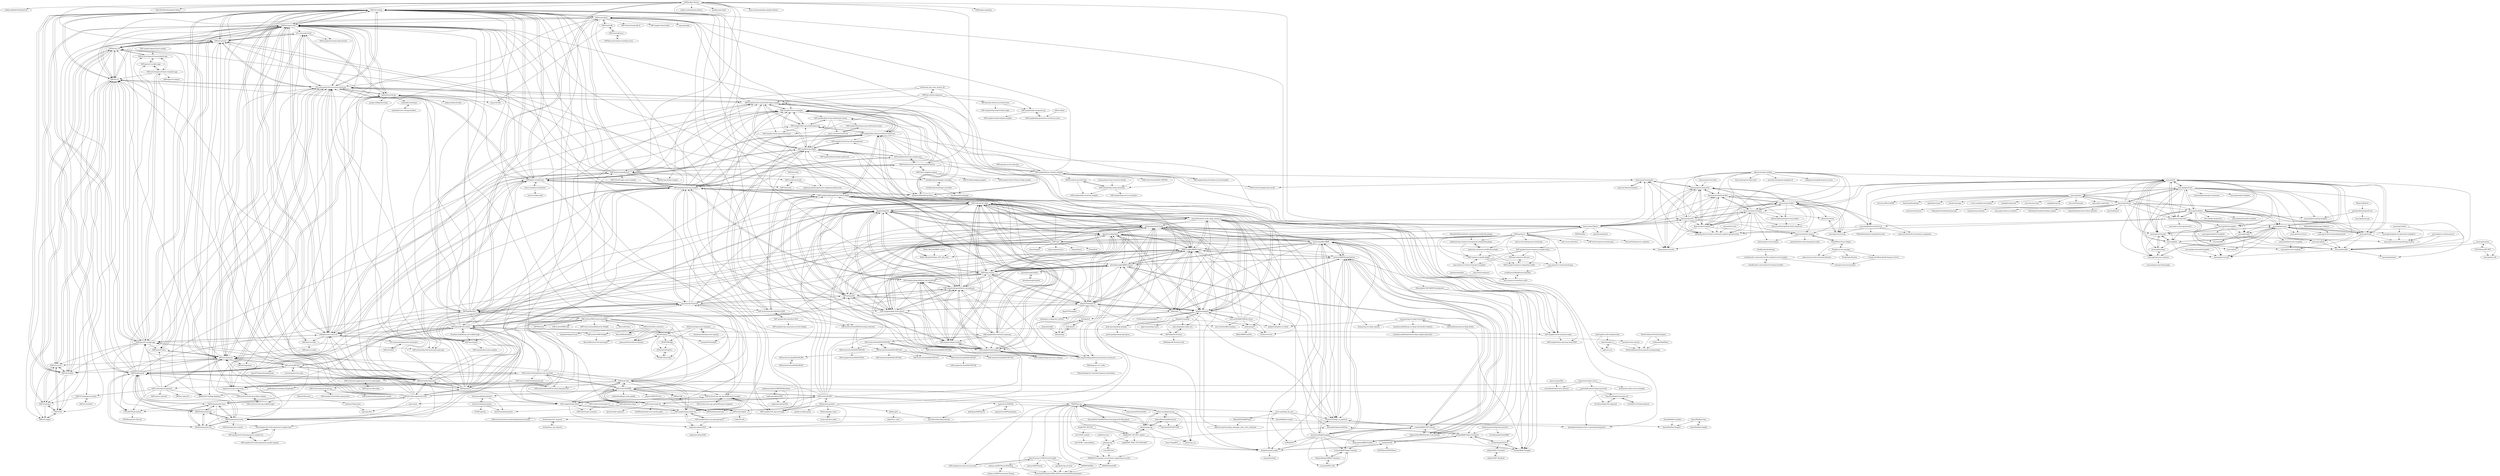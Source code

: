 digraph G {
"SAP/jenkins-library" -> "jenkinsci/JenkinsPipelineUnit" ["e"=1]
"SAP/jenkins-library" -> "SAP/ui5-tooling"
"SAP/jenkins-library" -> "fabric8io/fabric8-pipeline-library" ["e"=1]
"SAP/jenkins-library" -> "SAP/devops-docker-images"
"SAP/jenkins-library" -> "SAP/SapMachine"
"SAP/jenkins-library" -> "SAP/cloud-mta-build-tool"
"SAP/jenkins-library" -> "SAP/cloud-sdk-js"
"SAP/jenkins-library" -> "jenkins-infra/pipeline-library" ["e"=1]
"SAP/jenkins-library" -> "griddynamics/mpl" ["e"=1]
"SAP/jenkins-library" -> "SAP/ui5-uiveri5"
"SAP/jenkins-library" -> "SAP/code-pal-for-abap"
"SAP/jenkins-library" -> "SAP/ui5-typescript"
"SAP/jenkins-library" -> "wcm-io-devops/jenkins-pipeline-library" ["e"=1]
"SAP/jenkins-library" -> "SAP/cloud-security-services-integration-library"
"SAP/jenkins-library" -> "SAP/jenkins-pipelines"
"kyma-project/kyma" -> "SAP/luigi"
"kyma-project/kyma" -> "gardener/gardener" ["e"=1]
"kyma-project/kyma" -> "kyma-project/cli"
"kyma-project/kyma" -> "SAP-samples/kyma-runtime-samples"
"kyma-project/kyma" -> "SAP/spartacus"
"kyma-project/kyma" -> "kyma-project/helm-broker"
"kyma-project/kyma" -> "kyma-project/community"
"kyma-project/kyma" -> "kyma-project/rafter"
"kyma-project/kyma" -> "kyma-project/examples"
"kyma-project/kyma" -> "SAP/InfraBox" ["e"=1]
"kyma-project/kyma" -> "kyma-project/console"
"kyma-project/kyma" -> "SAP/SapMachine"
"kyma-project/kyma" -> "SAP/jenkins-library"
"kyma-project/kyma" -> "kyma-incubator/octopus"
"kyma-project/kyma" -> "SAP/ui5-tooling"
"SAP/fundamental-ngx" -> "SAP/fundamental-styles"
"SAP/fundamental-ngx" -> "SAP/fundamental-react"
"SAP/fundamental-ngx" -> "SAP/fundamental"
"SAP/fundamental-ngx" -> "SAP/fundamental-vue"
"SAP/cloud-security-services-integration-library" -> "SAP/cf-java-logging-support"
"SAP/cloud-security-services-integration-library" -> "SAP/cloud-mta-build-tool"
"SAP/cloud-security-services-integration-library" -> "SAP-samples/multi-cloud-html5-apps-samples"
"SAP/cloud-security-services-integration-library" -> "SAP-archive/teched2019-cloud-cf-product-list"
"SAP/cloud-security-services-integration-library" -> "SAP-samples/cf-mta-examples"
"SAP/cloud-security-services-integration-library" -> "SAP-samples/kyma-runtime-samples"
"SAP/cloud-security-services-integration-library" -> "SAP-samples/cloud-cap-samples-java"
"SAP/cloud-security-services-integration-library" -> "cloudfoundry/multiapps-cli-plugin"
"SAP/cloud-security-services-integration-library" -> "SAP/generator-easy-ui5"
"SAP/python-pyodata" -> "gorilla-co/odata-query"
"SAP/python-pyodata" -> "OData/odatapy-client"
"SAP/python-pyodata" -> "SAP-archive/PyRFC"
"SAP/python-pyodata" -> "SAP-samples/ui5-cap-event-app"
"SAP/python-pyodata" -> "jfilak/sapcli"
"SAP/python-pyodata" -> "SAP/cloud-sdk-js"
"SAP/python-pyodata" -> "SAP/ui5-uiveri5"
"SAP/fundamental" -> "SAP/fundamental-react"
"SAP/fundamental" -> "SAP/fundamental-styles"
"SAP/fundamental" -> "SAP/ui5-tooling"
"SAP/fundamental" -> "SAP/fundamental-ngx"
"SAP/fundamental" -> "SAP/fundamental-vue"
"SAP/fundamental" -> "ui5-community/ui5-ecosystem-showcase"
"SAP/fundamental" -> "SAP/ui5-typescript"
"SAP/fundamental" -> "SAP/ui5-webcomponents"
"SAP/fundamental" -> "SAP/ui5-uiveri5"
"SAP/fundamental" -> "SAP/ui5-cli"
"SAP/fundamental" -> "SAP/ui5-inspector"
"SAP/fundamental" -> "SAP-archive/BUILD"
"SAP/fundamental" -> "SAP/odata-vocabularies"
"SAP/fundamental" -> "SAP/openui5-sample-app"
"SAP/fundamental" -> "UI5Lab/UI5Lab-central"
"asyncapi/generator" -> "asyncapi/spec"
"asyncapi/generator" -> "asyncapi/modelina"
"asyncapi/generator" -> "asyncapi/cli"
"asyncapi/generator" -> "asyncapi/parser-js"
"asyncapi/generator" -> "asyncapi/asyncapi-react"
"asyncapi/generator" -> "asyncapi/html-template"
"asyncapi/generator" -> "asyncapi/community"
"asyncapi/generator" -> "asyncapi/nodejs-template"
"asyncapi/generator" -> "asyncapi/bindings"
"asyncapi/generator" -> "asyncapi/java-spring-template"
"asyncapi/generator" -> "asyncapi/website"
"asyncapi/generator" -> "asyncapi/github-action-for-cli"
"asyncapi/generator" -> "asyncapi/studio"
"asyncapi/generator" -> "postmanlabs/openapi-to-postman" ["e"=1]
"asyncapi/generator" -> "asyncapi/converter-js"
"SAP/ui5-webcomponents" -> "SAP/ui5-webcomponents-react"
"SAP/ui5-webcomponents" -> "SAP/ui5-tooling"
"SAP/ui5-webcomponents" -> "SAP/openui5"
"SAP/ui5-webcomponents" -> "SAP/fundamental"
"SAP/ui5-webcomponents" -> "SAP/ui5-typescript"
"SAP/ui5-webcomponents" -> "ui5-community/ui5-ecosystem-showcase"
"SAP/ui5-webcomponents" -> "SAP/openui5-sample-app"
"SAP/ui5-webcomponents" -> "SAP/generator-easy-ui5"
"SAP/ui5-webcomponents" -> "SAP-samples/cloud-cap-samples"
"SAP/ui5-webcomponents" -> "SAP/openSAP-ui5-course"
"SAP/ui5-webcomponents" -> "SAP/fundamental-styles"
"SAP/ui5-webcomponents" -> "SAP/fundamental-react"
"SAP/ui5-webcomponents" -> "sap-tutorials/Tutorials"
"SAP/ui5-webcomponents" -> "SAP/ui5-inspector"
"SAP/ui5-webcomponents" -> "abapGit/abapGit"
"sapmentors/SAPlink" -> "sapmentors/SAPlink-plugins"
"sapmentors/SAPlink" -> "pokrakam/SAPlink-Git"
"sapmentors/SAPlink" -> "cesar-sap/abap_fm_json"
"SAP/openui5" -> "SAP/ui5-tooling"
"SAP/openui5" -> "SAP/ui5-webcomponents"
"SAP/openui5" -> "abapGit/abapGit"
"SAP/openui5" -> "SAP/openSAP-ui5-course"
"SAP/openui5" -> "SAP/openui5-sample-app"
"SAP/openui5" -> "SAP/styleguides"
"SAP/openui5" -> "SAP/ui5-typescript"
"SAP/openui5" -> "sap-tutorials/Tutorials"
"SAP/openui5" -> "SAP-samples/cloud-cap-samples"
"SAP/openui5" -> "ui5-community/ui5-ecosystem-showcase"
"SAP/openui5" -> "SAP/generator-easy-ui5"
"SAP/openui5" -> "SAP/ui5-webcomponents-react"
"SAP/openui5" -> "SAP/ui5-inspector"
"SAP/openui5" -> "SAP/fundamental"
"SAP/openui5" -> "SAP/SapMachine"
"SAP/styleguides" -> "abapGit/abapGit"
"SAP/styleguides" -> "SAP-samples/abap-cheat-sheets"
"SAP/styleguides" -> "abap2xlsx/abap2xlsx"
"SAP/styleguides" -> "SAP/code-pal-for-abap"
"SAP/styleguides" -> "SAP/abap-cleaner"
"SAP/styleguides" -> "larshp/abapOpenChecks"
"SAP/styleguides" -> "ABAP-Logger/ABAP-Logger"
"SAP/styleguides" -> "SAP-samples/abap-platform-rap-opensap"
"SAP/styleguides" -> "abaplint/abaplint"
"SAP/styleguides" -> "abap2UI5/abap2UI5"
"SAP/styleguides" -> "sap-tutorials/Tutorials"
"SAP/styleguides" -> "keremkoseoglu/ABAP-Library"
"SAP/styleguides" -> "SAP/ui5-tooling"
"SAP/styleguides" -> "SAP-samples/cloud-cap-samples"
"SAP/styleguides" -> "SAP-samples/cloud-abap-rap"
"SAP/openui5-docs" -> "SAP/ui5-inspector"
"SAP/openui5-docs" -> "SAP/ui5-typescript"
"cesar-sap/abap_fm_json" -> "larshp/ABAP-Swagger"
"cesar-sap/abap_fm_json" -> "se38/zJSON"
"cesar-sap/abap_fm_json" -> "fidley/JSON2ABAPType"
"cesar-sap/abap_fm_json" -> "ABAP-Logger/ABAP-Logger"
"cesar-sap/abap_fm_json" -> "SchwarzIT/abap_oo_patterns"
"abap2xlsx/abap2xlsx" -> "abapGit/abapGit"
"abap2xlsx/abap2xlsx" -> "ABAP-Logger/ABAP-Logger"
"abap2xlsx/abap2xlsx" -> "larshp/abapOpenChecks"
"abap2xlsx/abap2xlsx" -> "SAP/styleguides"
"abap2xlsx/abap2xlsx" -> "abap2UI5/abap2UI5"
"abap2xlsx/abap2xlsx" -> "abaplint/abaplint"
"abap2xlsx/abap2xlsx" -> "SAP-samples/abap-cheat-sheets"
"abap2xlsx/abap2xlsx" -> "SAP/code-pal-for-abap"
"abap2xlsx/abap2xlsx" -> "SAP/abap-cleaner"
"abap2xlsx/abap2xlsx" -> "fidley/falv"
"abap2xlsx/abap2xlsx" -> "keremkoseoglu/ABAP-Library"
"abap2xlsx/abap2xlsx" -> "moreus/ABAPDesignPattern"
"abap2xlsx/abap2xlsx" -> "mauriciolauffer/ABAP"
"abap2xlsx/abap2xlsx" -> "larshp/ABAP-Swagger"
"abap2xlsx/abap2xlsx" -> "SAP-samples/abap-platform-rap-opensap"
"kyma-project/website" -> "kyma-project/community"
"kyma-project/website" -> "kyma-project/helm-broker"
"kyma-project/website" -> "kyma-project/rafter"
"kyma-project/website" -> "kyma-incubator/octopus"
"kyma-project/website" -> "kyma-project/console"
"kyma-project/website" -> "kyma-incubator/compass"
"kyma-project/website" -> "kyma-project/examples"
"kyma-project/website" -> "derberg/code-of-conduct-sentiment-analysis-github-action"
"habx/thunder-ui" -> "habx/ui-core"
"habx/thunder-ui" -> "WeshGuillaume/linear-genetic-programming"
"OWASP/pysap" -> "SecureAuthCorp/SAP-Dissection-plug-in-for-Wireshark"
"OWASP/pysap" -> "airbus-seclab/powersap"
"OWASP/pysap" -> "chipik/SAP_GW_RCE_exploit"
"OWASP/pysap" -> "Jean-Francois-C/SAP-Security-Audit"
"OWASP/pysap" -> "gelim/nmap-sap"
"OWASP/pysap" -> "OWASP/www-project-core-business-application-security"
"OWASP/pysap" -> "SAP-samples/security-services-tools"
"OWASP/pysap" -> "OWASP/HoneySAP"
"OWASP/pysap" -> "chipik/SAP_EEM_CVE-2020-6207"
"OWASP/pysap" -> "erpscanteam/SecStoreDec"
"OWASP/pysap" -> "SecuritySilverbacks/CBAS-SAP-SecurityVerificationStandard"
"OWASP/pysap" -> "gelim/sap_ms"
"OWASP/pysap" -> "OWASP/SAPKiln"
"SAP-archive/cloud-bulletinboard-ads" -> "SAP-archive/spring-cloud-sap"
"SAP-archive/cloud-bulletinboard-ads" -> "SAP-archive/teched2019-cloud-cf-product-list"
"mauriciolauffer/ABAP" -> "moreus/ABAPDesignPattern"
"mauriciolauffer/ABAP" -> "rvanmil/ABAP-OOP-Library"
"mauriciolauffer/ABAP" -> "abramsba/AbapExamples"
"mauriciolauffer/ABAP" -> "larshp/abapOpenChecks"
"mauriciolauffer/ABAP" -> "abapzombie/ABAPZombie-Code-Library"
"mauriciolauffer/ABAP" -> "ABAP-Logger/ABAP-Logger"
"mauriciolauffer/ABAP" -> "keremkoseoglu/ABAP-Library"
"mauriciolauffer/ABAP" -> "MislavJaksic/SAP-ABAP-Development"
"mauriciolauffer/ABAP" -> "sbcgua/mockup_loader"
"mauriciolauffer/ABAP" -> "fidley/falv"
"mauriciolauffer/ABAP" -> "SchwarzIT/abap_oo_patterns"
"mauriciolauffer/ABAP" -> "abap2xlsx/abap2xlsx"
"ilyakaznacheev/abap-best-practice" -> "Freedomanda/CleanABAP"
"ilyakaznacheev/abap-best-practice" -> "larshp/ABAP-Object-Visualizer"
"AlexanderBartash/hybris-integration-intellij-idea-plugin" -> "Janhouse/sap-commerce-integration-intellij-idea-plugin"
"springwolf/springwolf-core" -> "asyncapi/java-spring-template"
"springwolf/springwolf-core" -> "asyncapi/jasyncapi"
"SAP/ui5-tooling" -> "ui5-community/ui5-ecosystem-showcase"
"SAP/ui5-tooling" -> "SAP/ui5-typescript"
"SAP/ui5-tooling" -> "SAP/openui5-sample-app"
"SAP/ui5-tooling" -> "SAP/ui5-cli"
"SAP/ui5-tooling" -> "SAP/ui5-uiveri5"
"SAP/ui5-tooling" -> "SAP/generator-easy-ui5"
"SAP/ui5-tooling" -> "SAP/ui5-builder"
"SAP/ui5-tooling" -> "SAP/odata-vocabularies"
"SAP/ui5-tooling" -> "SAP-samples/cloud-cap-samples"
"SAP/ui5-tooling" -> "SAP/ui5-inspector"
"SAP/ui5-tooling" -> "SAP/cloud-sdk-js"
"SAP/ui5-tooling" -> "SAP/ui5-webcomponents"
"SAP/ui5-tooling" -> "SAP/fundamental"
"SAP/ui5-tooling" -> "SAP-samples/cap-sflight"
"SAP/ui5-tooling" -> "SAP/openSAP-ui5-course"
"SAP/luigi" -> "kyma-project/kyma"
"SAP/luigi" -> "opencomponents/oc" ["e"=1]
"SAP/luigi" -> "SAP/fundamental-styles"
"SAP/luigi" -> "smapiot/piral" ["e"=1]
"SAP/luigi" -> "kyma-project/console"
"SAP/luigi" -> "frintjs/frint" ["e"=1]
"SAP/luigi" -> "kyma-project/cli"
"SAP/luigi" -> "SAP/generator-easy-ui5"
"SAP/luigi" -> "SAP/ui5-tooling"
"SAP/luigi" -> "SAP/ui5-webcomponents"
"SAP/luigi" -> "SAP/fundamental"
"SAP/luigi" -> "SAP/ui5-typescript"
"SAP/luigi" -> "ui5-community/ui5-ecosystem-showcase"
"SAP/luigi" -> "namecheap/ilc" ["e"=1]
"SAP/luigi" -> "SAP/fundamental-vue"
"SAP/ui5-webcomponents-react" -> "SAP/ui5-webcomponents"
"SAP/ui5-webcomponents-react" -> "SAP/fundamental-react"
"SAP/ui5-webcomponents-react" -> "SAP/ui5-typescript"
"SAP/ui5-webcomponents-react" -> "SAP/ui5-tooling"
"SAP/ui5-webcomponents-react" -> "SAP/generator-easy-ui5"
"SAP/ui5-webcomponents-react" -> "SAP-samples/ui5-webcomponents-sample-react"
"SAP/ui5-webcomponents-react" -> "ui5-community/ui5-ecosystem-showcase"
"SAP/ui5-webcomponents-react" -> "SAP/openui5-sample-app"
"SAP/ui5-webcomponents-react" -> "SAP/ui5-cli"
"SAP/ui5-webcomponents-react" -> "SAP/fundamental-styles"
"SAP/ui5-webcomponents-react" -> "SAP/openui5"
"SAP/ui5-webcomponents-react" -> "SAP/openSAP-ui5-course"
"SAP/ui5-webcomponents-react" -> "SAP/fundamental"
"SAP/ui5-webcomponents-react" -> "SAP/ui5-uiveri5"
"SAP/ui5-webcomponents-react" -> "SAP-samples/cloud-cap-samples"
"pkosiec/mongo-seeding" -> "kyma-project/rafter"
"pkosiec/mongo-seeding" -> "sharvit/mongoose-data-seed"
"pkosiec/mongo-seeding" -> "kyma-incubator/octopus"
"pkosiec/mongo-seeding" -> "asyncapi/cli"
"pkosiec/mongo-seeding" -> "aravindnc/mongoose-paginate-v2" ["e"=1]
"pkosiec/mongo-seeding" -> "kyma-project/helm-broker"
"pkosiec/mongo-seeding" -> "kyma-project/website"
"pkosiec/mongo-seeding" -> "derberg/code-of-conduct-sentiment-analysis-github-action"
"pkosiec/mongo-seeding" -> "typegoose/mongodb-memory-server" ["e"=1]
"pkosiec/mongo-seeding" -> "kyma-incubator/compass"
"pkosiec/mongo-seeding" -> "kyma-project/community"
"pkosiec/mongo-seeding" -> "kyma-project/cli"
"SAP-samples/abap-platform-refscen-flight" -> "SAP-samples/cloud-abap-rap"
"SAP-samples/abap-platform-refscen-flight" -> "SAP-samples/abap-platform-rap-opensap"
"SAP-samples/abap-platform-refscen-flight" -> "SAP-samples/abap-platform-fiori-feature-showcase"
"SAP-samples/abap-platform-refscen-flight" -> "SAP-samples/fiori-elements-feature-showcase"
"SAP-samples/abap-platform-refscen-flight" -> "SAP-samples/abap-oo-basics"
"SAP-samples/abap-platform-refscen-flight" -> "SAP-samples/abap-platform-rap-workshops"
"SAP-samples/abap-platform-refscen-flight" -> "SAP-samples/fiori-elements-opensap"
"SAP-samples/abap-platform-refscen-flight" -> "SAP-archive/sap-devtoberfest-2020"
"SAP-samples/abap-platform-refscen-flight" -> "SAP-samples/cloud-cap-samples"
"SAP-samples/abap-platform-refscen-flight" -> "SAP-samples/cap-sflight"
"SAP-samples/abap-platform-refscen-flight" -> "SAP/code-pal-for-abap"
"kyma-project/cli" -> "kyma-project/examples"
"kyma-project/cli" -> "kyma-project/community"
"kyma-project/cli" -> "kyma-project/console"
"kyma-project/cli" -> "kyma-incubator/octopus"
"kyma-project/cli" -> "kyma-project/rafter"
"kyma-project/cli" -> "kyma-project/helm-broker"
"kyma-project/cli" -> "kyma-incubator/compass"
"kyma-project/cli" -> "kyma-project/website"
"kyma-project/cli" -> "kyma-project/kyma"
"kyma-project/cli" -> "derberg/code-of-conduct-sentiment-analysis-github-action"
"SAP/spartacus" -> "SAP-samples/cloud-commerce-sample-setup"
"SAP/spartacus" -> "kyma-project/kyma"
"SAP/spartacus" -> "SAP/commerce-gradle-plugin"
"SAP/spartacus" -> "tobi-or-not-tobi/cxlive"
"SAP/spartacus" -> "SAP-archive/spartacus-bootcamp"
"SAP/spartacus" -> "epam/sap-commerce-intellij-idea-plugin"
"SAP/spartacus" -> "SAP/fundamental-ngx"
"SAP/spartacus" -> "DivanteLtd/spartacus-capybara" ["e"=1]
"SAP/spartacus" -> "sap-commerce-tools/ccv2-project-template"
"SAP/spartacus" -> "SAP/SapMachine"
"SAP/spartacus" -> "Janhouse/sap-commerce-integration-intellij-idea-plugin"
"SAP/spartacus" -> "tobi-or-not-tobi/spartacus-bootcamp"
"SAP/spartacus" -> "sap-commerce-tools/sanecleanup"
"SAP/spartacus" -> "SAP/sap-commerce-db-sync"
"SAP/spartacus" -> "SAP/luigi"
"andau/abapCI" -> "fidley/ABAPQuickFix"
"andau/abapCI" -> "tricktresor/cute"
"SAP/cloud-mta-build-tool" -> "SAP-samples/cf-mta-examples"
"SAP/cloud-mta-build-tool" -> "cloudfoundry/multiapps-cli-plugin"
"SAP/cloud-mta-build-tool" -> "SAP/cf-html5-apps-repo-cli-plugin"
"SAP/cloud-mta-build-tool" -> "SAP/odata-vocabularies"
"SAP/cloud-mta-build-tool" -> "SAP-samples/multi-cloud-html5-apps-samples"
"SAP/cloud-mta-build-tool" -> "SAP/generator-easy-ui5"
"SAP/cloud-mta-build-tool" -> "SAP/cloud-mta"
"SAP/cloud-mta-build-tool" -> "SAP/ui5-uiveri5"
"SAP/cloud-mta-build-tool" -> "SAP/ui5-typescript"
"SAP/cloud-mta-build-tool" -> "SAP/vscode-mta-tools"
"SAP/cloud-mta-build-tool" -> "SAP/cloud-security-services-integration-library"
"SAP/cloud-mta-build-tool" -> "sapmentors/cap-community"
"SAP/cloud-mta-build-tool" -> "SAP/ui5-tooling"
"SAP/cloud-mta-build-tool" -> "SAP/devops-docker-images"
"SAP/cloud-mta-build-tool" -> "SAP/karma-ui5"
"marcellourbani/vscode_abap_remote_fs" -> "marcellourbani/abap-adt-api"
"marcellourbani/vscode_abap_remote_fs" -> "abaplint/abaplint"
"marcellourbani/vscode_abap_remote_fs" -> "ABAP-Logger/ABAP-Logger"
"marcellourbani/vscode_abap_remote_fs" -> "SAP/code-pal-for-abap"
"marcellourbani/vscode_abap_remote_fs" -> "sbcgua/sap-nw-abap-vagrant"
"marcellourbani/vscode_abap_remote_fs" -> "larshp/abapOpenChecks"
"marcellourbani/vscode_abap_remote_fs" -> "tricktresor/cute"
"marcellourbani/vscode_abap_remote_fs" -> "andau/abapCI"
"marcellourbani/vscode_abap_remote_fs" -> "SAP/ui5-typescript"
"marcellourbani/vscode_abap_remote_fs" -> "Keller-Michael/Eclipse_ADT_info_hub"
"marcellourbani/vscode_abap_remote_fs" -> "fidley/falv"
"marcellourbani/vscode_abap_remote_fs" -> "jrodriguez-rc/abap-dev-utilities"
"marcellourbani/vscode_abap_remote_fs" -> "abaplint/abaplint-sci-client"
"marcellourbani/vscode_abap_remote_fs" -> "koemaeda/abap-markdown"
"SAP/Webchat" -> "SAP-archive/SAPConversationalAI"
"rvanmil/ABAP-Regex-Training" -> "HannesRempel/ABAP-Commons"
"rvanmil/ABAP-Regex-Training" -> "lucattelli/ZICA_ML"
"abramsba/AbapExamples" -> "rvanmil/ABAP-OOP-Library"
"abramsba/AbapExamples" -> "moreus/ABAPDesignPattern"
"abramsba/AbapExamples" -> "mauriciolauffer/ABAP"
"abramsba/AbapExamples" -> "rvanmil/ABAP-Regex-Training"
"abramsba/AbapExamples" -> "lucattelli/ZICA_ML"
"abramsba/AbapExamples" -> "SchwarzIT/abap_oo_patterns"
"abramsba/AbapExamples" -> "HannesRempel/ABAP-Commons"
"abramsba/AbapExamples" -> "sbcgua/mockup_loader"
"abramsba/AbapExamples" -> "abapzombie/ABAP-Toolbox"
"abramsba/AbapExamples" -> "se38/zJSON"
"abramsba/AbapExamples" -> "ABAP-Logger/ABAP-Logger"
"SAP/SapMachine" -> "sap-tutorials/Tutorials"
"SAP/SapMachine" -> "SAP-docs/sapui5"
"SAP/SapMachine" -> "SAP/cloud-mta-build-tool"
"SAP/SapMachine" -> "SAP/ui5-typescript"
"SAP/SapMachine" -> "SAP/code-pal-for-abap"
"SAP/SapMachine" -> "ui5-community/ui5-ecosystem-showcase"
"SAP/SapMachine" -> "SAP/fundamental"
"SAP/SapMachine" -> "SAP/jenkins-library"
"SAP/SapMachine" -> "SAP/ui5-tooling"
"SAP/SapMachine" -> "SAP/ui5-uiveri5"
"SAP/SapMachine" -> "SAP/fundamental-styles"
"SAP/SapMachine" -> "SAP-archive/SAPConversationalAI"
"SAP/SapMachine" -> "SAP/cloud-sdk-js"
"SAP/SapMachine" -> "SAP/ui5-webcomponents"
"SAP/SapMachine" -> "SAP/odata-vocabularies"
"asyncapi/asyncapi-react" -> "asyncapi/cli"
"asyncapi/asyncapi-react" -> "asyncapi/html-template"
"asyncapi/asyncapi-react" -> "asyncapi/github-action-for-cli"
"asyncapi/asyncapi-react" -> "asyncapi/parser-js"
"asyncapi/asyncapi-react" -> "asyncapi/glee"
"asyncapi/asyncapi-react" -> "asyncapi/modelina"
"asyncapi/asyncapi-react" -> "asyncapi/studio"
"asyncapi/asyncapi-react" -> "asyncapi/community"
"asyncapi/asyncapi-react" -> "asyncapi/vs-asyncapi-preview"
"asyncapi/asyncapi-react" -> "derberg/code-of-conduct-sentiment-analysis-github-action"
"asyncapi/asyncapi-react" -> "asyncapi/bundler"
"asyncapi/asyncapi-react" -> "asyncapi/cupid"
"asyncapi/parser-js" -> "asyncapi/bundler"
"asyncapi/parser-js" -> "asyncapi/spec-json-schemas"
"asyncapi/parser-js" -> "asyncapi/converter-js"
"asyncapi/parser-js" -> "asyncapi/community"
"asyncapi/parser-js" -> "asyncapi/optimizer"
"asyncapi/parser-js" -> "asyncapi/glee"
"asyncapi/parser-js" -> "asyncapi/tck"
"asyncapi/parser-js" -> "asyncapi/template-for-generator-templates"
"asyncapi/parser-js" -> "asyncapi/dotnet-nats-template"
"asyncapi/parser-js" -> "asyncapi/cli"
"asyncapi/parser-js" -> "asyncapi/cupid"
"asyncapi/parser-js" -> "asyncapi/server-api"
"asyncapi/parser-js" -> "asyncapi/studio"
"asyncapi/parser-js" -> "asyncapi-archived-repos/playground"
"asyncapi/parser-js" -> "asyncapi/.github"
"cloudfoundry/multiapps-controller" -> "cloudfoundry/multiapps"
"cloudfoundry/multiapps-controller" -> "cloudfoundry/multiapps-cli-plugin"
"SAP-archive/PyRFC" -> "SAP-archive/PyHDB"
"SAP-archive/PyRFC" -> "SAP-archive/node-rfc"
"SAP-archive/PyRFC" -> "SAP/sqlalchemy-hana"
"SAP-archive/PyRFC" -> "OWASP/pysap"
"SAP-archive/PyRFC" -> "SAP/python-pyodata"
"SAP-archive/PyRFC" -> "SAP-archive/gorfc"
"SAP-archive/PyRFC" -> "larshp/abapOpenChecks"
"SAP-archive/PyRFC" -> "abapGit/abapGit"
"SAP-archive/PyRFC" -> "sapmentors/SAPlink"
"SAP-archive/PyRFC" -> "SAP/fundamental-tools"
"SAP-archive/PyRFC" -> "abap2xlsx/abap2xlsx"
"SAP-archive/PyRFC" -> "SAP/styleguides"
"SAP-archive/PyRFC" -> "SAP/node-hdb"
"SAP-archive/PyRFC" -> "ABAP-Logger/ABAP-Logger"
"SAP-archive/PyRFC" -> "marcellourbani/vscode_abap_remote_fs"
"tobiashofmann/sap-nw-abap-docker" -> "nzamani/sap-nw-abap-trial-docker"
"tobiashofmann/sap-nw-abap-docker" -> "larshp/ABAP-Swagger"
"cloudfoundry/multiapps-cli-plugin" -> "cloudfoundry/multiapps-controller"
"cloudfoundry/multiapps-cli-plugin" -> "cloudfoundry/multiapps"
"cloudfoundry/multiapps-cli-plugin" -> "SAP/cloud-mta-build-tool"
"cloudfoundry/multiapps-cli-plugin" -> "SAP-samples/cf-mta-examples"
"gregorwolf/bookshop-demo" -> "SAP-samples/multi-cloud-html5-apps-samples"
"gregorwolf/bookshop-demo" -> "SAP-samples/cloud-cap-hana-swapi"
"gregorwolf/bookshop-demo" -> "SAP-samples/cf-mta-examples"
"microsoft/ABAP-SDK-for-Azure" -> "microsoft/aisdkforsapabap"
"microsoft/ABAP-SDK-for-Azure" -> "abaplint/abaplint"
"microsoft/ABAP-SDK-for-Azure" -> "ABAP-Logger/ABAP-Logger"
"microsoft/ABAP-SDK-for-Azure" -> "larshp/abapOpenChecks"
"microsoft/ABAP-SDK-for-Azure" -> "tricktresor/cute"
"microsoft/ABAP-SDK-for-Azure" -> "SAP/code-pal-for-abap"
"microsoft/ABAP-SDK-for-Azure" -> "andau/abapCI"
"kyma-project/community" -> "kyma-project/examples"
"kyma-project/community" -> "kyma-project/console"
"kyma-project/community" -> "kyma-project/rafter"
"kyma-project/community" -> "kyma-project/helm-broker"
"kyma-project/community" -> "kyma-project/website"
"kyma-project/community" -> "asyncapi/converter-go"
"kyma-project/community" -> "pkosiec/github-projects-story-points"
"kyma-project/community" -> "derberg/code-of-conduct-sentiment-analysis-github-action"
"kyma-project/test-infra" -> "kyma-project/community"
"SAP/node-hdb" -> "SAP-archive/PyHDB"
"SAP/node-hdb" -> "SAP-samples/hana-shine"
"SAP/node-hdb" -> "SAP-archive/node-rfc"
"SAP/node-hdb" -> "SAP-samples/hana-shine-xsa"
"SAP/node-hdb" -> "SAP-archive/com.sap.openSAP.hana5.example"
"SAP/node-hdb" -> "SAP-archive/grunt-openui5"
"SAP/node-hdb" -> "SAP/go-hdb"
"SAP/node-hdb" -> "sap-tutorials/Tutorials"
"SAP/node-hdb" -> "SAP/ui5-tooling"
"SAP/node-hdb" -> "SAP/ui5-inspector"
"SAP/node-hdb" -> "SAP-archive/teched2019-cloud-cf-product-list"
"SAP/node-hdb" -> "sapmentors/cap-community"
"SAP/node-hdb" -> "SAP-samples/cloud-cap-samples"
"SAP/node-hdb" -> "SAP/ui5-typescript"
"SAP/node-hdb" -> "SAP-archive/cloud-cap-walkthroughs"
"TimoStaudinger/awesome-ui5" -> "hschaefer123/odataexplorer"
"TimoStaudinger/awesome-ui5" -> "TimoStaudinger/tern-openui5"
"nzamani/sap-nw-abap-trial-docker" -> "tobiashofmann/sap-nw-abap-docker"
"nzamani/sap-nw-abap-trial-docker" -> "sbcgua/sap-nw-abap-vagrant"
"nzamani/sap-nw-abap-trial-docker" -> "abaplint/abaplint-sci-client"
"nzamani/sap-nw-abap-trial-docker" -> "brandoncaulfield/sap-nw-abap-trial-docker-windows"
"fidley/JSON2ABAPType" -> "objective-partner/abap_debugger_data_view_extension"
"SAP-samples/ui5-webcomponents-sample-vue" -> "SAP-samples/ui5-webcomponents-sample-react"
"SAP-samples/ui5-webcomponents-sample-vue" -> "SAP-samples/ui5-webcomponents-sample-angular"
"SAP/ui5-typescript" -> "ui5-community/ui5-ecosystem-showcase"
"SAP/ui5-typescript" -> "SAP/ui5-tooling"
"SAP/ui5-typescript" -> "SAP/ui5-cli"
"SAP/ui5-typescript" -> "SAP/ui5-builder"
"SAP/ui5-typescript" -> "SAP/generator-easy-ui5"
"SAP/ui5-typescript" -> "SAP/ui5-inspector"
"SAP/ui5-typescript" -> "SAP/openui5-sample-app"
"SAP/ui5-typescript" -> "SAP-samples/ui5-typescript-tutorial"
"SAP/ui5-typescript" -> "SAP/karma-ui5"
"SAP/ui5-typescript" -> "SAP/ui5-language-assistant"
"SAP/ui5-typescript" -> "SAP/openui5-docs"
"SAP/ui5-typescript" -> "SAP/ui5-uiveri5"
"SAP/ui5-typescript" -> "SAP/open-ux-tools"
"SAP/ui5-typescript" -> "sapmentors/cds-pg"
"SAP/ui5-typescript" -> "ui5-community/wdi5"
"SAP-samples/hana-xsa-opensap-hana7" -> "SAP-samples/hana-shine-xsa"
"SAP-samples/hana-xsa-opensap-hana7" -> "SAP-archive/com.sap.openSAP.hana5.example"
"SAP-samples/hana-xsa-opensap-hana7" -> "saphanaacademy/XSA"
"SAP/generator-easy-ui5" -> "SAP/ui5-typescript"
"SAP/generator-easy-ui5" -> "ui5-community/ui5-ecosystem-showcase"
"SAP/generator-easy-ui5" -> "SAP/openui5-sample-app"
"SAP/generator-easy-ui5" -> "SAP/ui5-tooling"
"SAP/generator-easy-ui5" -> "SAP/ui5-cli"
"SAP/generator-easy-ui5" -> "SAP/cloud-mta-build-tool"
"SAP/generator-easy-ui5" -> "SAP-samples/multi-cloud-html5-apps-samples"
"SAP/generator-easy-ui5" -> "ui5-community/generator-ui5-project"
"SAP/generator-easy-ui5" -> "SAP/ui5-builder"
"SAP/generator-easy-ui5" -> "SAP-samples/cloud-cap-samples"
"SAP/generator-easy-ui5" -> "SAP/ui5-inspector"
"SAP/generator-easy-ui5" -> "ui5-community/wdi5"
"SAP/generator-easy-ui5" -> "SAP/odata-vocabularies"
"SAP/generator-easy-ui5" -> "sapmentors/cds-pg"
"SAP/generator-easy-ui5" -> "SAP/open-ux-tools"
"SAP-samples/multi-cloud-html5-apps-samples" -> "gregorwolf/bookshop-demo"
"SAP-samples/multi-cloud-html5-apps-samples" -> "SAP-samples/cf-mta-examples"
"SAP-samples/multi-cloud-html5-apps-samples" -> "SAP-samples/btp-cap-multitenant-saas"
"SAP-samples/multi-cloud-html5-apps-samples" -> "SAP-samples/cap-sflight"
"SAP-samples/multi-cloud-html5-apps-samples" -> "SAP-samples/fiori-elements-feature-showcase"
"SAP-samples/multi-cloud-html5-apps-samples" -> "sapmentors/cds-pg"
"SAP-samples/multi-cloud-html5-apps-samples" -> "SAP-samples/cloud-cap-multitenancy"
"SAP/ui5-logger" -> "SAP/ui5-fs"
"bizhuka/xtt" -> "bizhuka/aqo"
"bizhuka/xtt" -> "bizhuka/eui"
"SAP/fundamental-vue" -> "SAP/fundamental-react"
"SAP/fundamental-vue" -> "SAP/fundamental-styles"
"SAP/fundamental-vue" -> "SAP/fundamental"
"SAP/fundamental-vue" -> "SAP/fundamental-ngx"
"SAP/fundamental-vue" -> "SAP-samples/ui5-webcomponents-sample-vue"
"SAP/ui5-builder" -> "SAP/ui5-cli"
"SAP/ui5-builder" -> "SAP/ui5-project"
"SAP/ui5-builder" -> "SAP/ui5-fs"
"SAP/ui5-builder" -> "SAP/karma-ui5"
"SAP/ui5-builder" -> "SAP/ui5-server"
"SAP/ui5-builder" -> "SAP/ui5-typescript"
"SAP/ui5-builder" -> "SAP/ui5-tooling"
"jfilak/sapcli" -> "marcellourbani/abap-adt-api"
"jfilak/sapcli" -> "abapGit/ci_tools"
"abapzombie/ABAPZombie-Code-Library" -> "rvanmil/ABAP-OOP-Library"
"abapzombie/ABAPZombie-Code-Library" -> "moreus/ABAPDesignPattern"
"abapzombie/ABAPZombie-Code-Library" -> "abapzombie/ABAP-Toolbox"
"abapzombie/ABAPZombie-Code-Library" -> "keremkoseoglu/ABAP-Library"
"abapzombie/ABAPZombie-Code-Library" -> "mauriciolauffer/ABAP"
"chipik/SAP_GW_RCE_exploit" -> "gelim/sap_ms"
"chipik/SAP_GW_RCE_exploit" -> "OWASP/pysap"
"chipik/SAP_GW_RCE_exploit" -> "gelim/nmap-sap"
"chipik/SAP_GW_RCE_exploit" -> "chipik/SAP_EEM_CVE-2020-6207"
"chipik/SAP_GW_RCE_exploit" -> "gelim/pysap"
"asyncapi/spec-json-schemas" -> "asyncapi/jasyncapi-idea-plugin"
"asyncapi/spec-json-schemas" -> "asyncapi/bindings"
"asyncapi/spec-json-schemas" -> "asyncapi/parser-js"
"kyma-incubator/compass" -> "kyma-project/control-plane"
"kyma-incubator/compass" -> "janmedrek/one-click-integration-script"
"kyma-incubator/compass" -> "NickyMateev/Line-Clipper"
"chriselswede/hanacleaner" -> "chriselswede/hanachecker"
"chriselswede/hanacleaner" -> "chriselswede/hanasitter"
"chriselswede/hanacleaner" -> "SUSE/saptune"
"SAP/ui5-cli" -> "SAP/ui5-project"
"SAP/ui5-cli" -> "SAP/ui5-server"
"SAP/ui5-cli" -> "SAP/karma-ui5"
"SAP/ui5-cli" -> "SAP/ui5-builder"
"SAP/ui5-cli" -> "SAP/ui5-fs"
"SAP/ui5-cli" -> "SAP/ui5-typescript"
"SAP/ui5-cli" -> "SAP/openui5-sample-app"
"SAP/ui5-cli" -> "SAP/ui5-tooling"
"SAP/ui5-cli" -> "ui5-community/ui5-ecosystem-showcase"
"SAP/ui5-cli" -> "SAP/ui5-uiveri5"
"SAP/ui5-cli" -> "SAP/ui5-logger"
"SAP/ui5-uiveri5" -> "SAP/karma-ui5"
"SAP/ui5-uiveri5" -> "ui5-community/ui5-ecosystem-showcase"
"SAP/ui5-uiveri5" -> "ui5-community/wdi5"
"SAP/ui5-uiveri5" -> "SAP/ui5-tooling"
"SAP/ui5-uiveri5" -> "SAP/ui5-typescript"
"SAP/ui5-uiveri5" -> "SAP/ui5-cli"
"SAP/ui5-uiveri5" -> "pfefferf/ui5-nwabap-deployer"
"SecureAuthCorp/SAP-Dissection-plug-in-for-Wireshark" -> "OWASP/pysap"
"SecureAuthCorp/SAP-Dissection-plug-in-for-Wireshark" -> "davehardy20/SAP-Stuff"
"SecureAuthCorp/SAP-Dissection-plug-in-for-Wireshark" -> "OWASP/www-project-core-business-application-security"
"kyma-incubator/octopus" -> "kyma-project/helm-broker"
"kyma-incubator/octopus" -> "kyma-project/rafter"
"kyma-incubator/octopus" -> "kyma-incubator/compass"
"kyma-incubator/octopus" -> "kyma-project/website"
"kyma-incubator/octopus" -> "pkosiec/github-projects-story-points"
"kyma-incubator/octopus" -> "derberg/code-of-conduct-sentiment-analysis-github-action"
"kyma-incubator/octopus" -> "kyma-project/community"
"kyma-incubator/octopus" -> "pkosiec/terminer"
"kyma-incubator/octopus" -> "kyma-incubator/github-slack-connectors"
"kyma-incubator/octopus" -> "kyma-project/control-plane"
"kyma-incubator/octopus" -> "kyma-project/cli"
"kyma-incubator/octopus" -> "kyma-project/console"
"cloudfoundry/brokerapi" -> "cloudfoundry-community/worlds-simplest-service-broker"
"vah13/SAP_exploit" -> "vah13/SAP_vulnerabilities"
"SAP/ui5-project" -> "SAP/ui5-fs"
"SAP/ui5-project" -> "SAP/ui5-server"
"SAP/ui5-project" -> "SAP/ui5-logger"
"SAP/ui5-project" -> "SAP/ui5-cli"
"saphanaacademy/SAPHANAAcademy" -> "saphanaacademy/SQL"
"saphanaacademy/SAPHANAAcademy" -> "saphanaacademy/PAL"
"saphanaacademy/SAPHANAAcademy" -> "saphanaacademy/XSA"
"Janhouse/sap-commerce-integration-intellij-idea-plugin" -> "epam/sap-commerce-intellij-idea-plugin"
"Janhouse/sap-commerce-integration-intellij-idea-plugin" -> "SAP/commerce-gradle-plugin"
"gelim/nmap-sap" -> "chipik/SAP_GW_RCE_exploit"
"gelim/nmap-sap" -> "airbus-seclab/powersap"
"gelim/nmap-sap" -> "OWASP/pysap"
"gelim/nmap-sap" -> "gelim/sap_ms"
"gelim/nmap-sap" -> "shipcod3/mySapAdventures"
"Peripli/service-manager" -> "Peripli/specification"
"Peripli/service-manager" -> "NickyMateev/Line-Clipper"
"Peripli/service-manager" -> "orange-cloudfoundry/db-dumper-service"
"Peripli/service-manager" -> "open-resource-discovery/specification"
"SAP/fundamental-react" -> "SAP/fundamental"
"SAP/fundamental-react" -> "SAP/fundamental-vue"
"SAP/fundamental-react" -> "SAP/fundamental-styles"
"SAP/fundamental-react" -> "SAP/fundamental-ngx"
"SAP/fundamental-react" -> "SAP-samples/ui5-webcomponents-sample-react"
"SAP/fundamental-react" -> "SAP/ui5-webcomponents-react"
"nzamani/sap-cloud-connector-docker" -> "SAP-samples/btp-setup-automator"
"kyma-project/examples" -> "kyma-incubator/examples"
"kyma-project/examples" -> "kyma-project/community"
"kyma-project/examples" -> "SAP-archive/xf-application-mocks"
"kyma-project/examples" -> "kyma-project/console"
"SAP-archive/cloud-cap-nodejs-codejam" -> "sapmentors/cap-community"
"SAP-archive/cloud-cap-nodejs-codejam" -> "SAP-archive/cloud-cap-walkthroughs"
"SAP-archive/cloud-cap-nodejs-codejam" -> "sapmentors/cds-pg"
"WaleedAshraf/asyncapi-validator" -> "asyncapi-archived-repos/playground"
"HannesRempel/ABAP-Commons" -> "rvanmil/ABAP-Regex-Training"
"HannesRempel/ABAP-Commons" -> "lucattelli/ZICA_ML"
"SAP-samples/ui5-webcomponents-sample-react" -> "SAP-samples/ui5-webcomponents-sample-vue"
"SAP-samples/ui5-webcomponents-sample-react" -> "SAP-samples/ui5-webcomponents-sample-angular"
"SAP/fundamental-styles" -> "SAP/fundamental-react"
"SAP/fundamental-styles" -> "SAP/fundamental-ngx"
"SAP/fundamental-styles" -> "SAP/fundamental-vue"
"SAP/fundamental-styles" -> "SAP/fundamental"
"SAP/fundamental-styles" -> "SAP/theming-base-content"
"SAP/fundamental-styles" -> "ui5-community/ui5-ecosystem-showcase"
"SAP/fundamental-styles" -> "SAP/ui5-typescript"
"SAP/fundamental-styles" -> "spreadsheetimporter/ui5-cc-spreadsheetimporter"
"SAP/fundamental-styles" -> "SAP/generator-easy-ui5"
"defineiot/keyauth" -> "databus23/keystone"
"SimonWaldherr/ups" -> "SimonWaldherr/fsagent"
"SimonWaldherr/ups" -> "SimonWaldherr/zplgfa"
"SAP/commerce-gradle-plugin" -> "sap-commerce-tools/ccv2-project-template"
"SAP/commerce-gradle-plugin" -> "sap-commerce-tools/sanecleanup"
"SAP/commerce-gradle-plugin" -> "sap-commerce-tools/hacvcsinfo"
"SAP/commerce-gradle-plugin" -> "SAP-samples/commerce-migration-toolkit"
"sap-commerce-tools/hacvcsinfo" -> "avrilfanomar/flexiblesearchbuilder"
"abapinho/abaK" -> "bizhuka/aqo"
"chriselswede/hanachecker" -> "chriselswede/hanacleaner"
"chriselswede/hanachecker" -> "chriselswede/hanasitter"
"SAP/cloud-mta" -> "SAP/vscode-mta-tools"
"saphanaacademy/PAL" -> "saphanaacademy/SQL"
"saphanaacademy/PAL" -> "saphanaacademy/SAPHANAAcademy"
"saphanaacademy/PAL" -> "SAP-samples/hana-shine"
"SAP-archive/iot-application-services-sdk-nodejs" -> "SAP/sap-iot-sdk-nodejs"
"kyma-incubator/examples" -> "kyma-project/examples"
"SimonWaldherr/zplgfa" -> "SimonWaldherr/ups"
"uweku/mockA" -> "sbcgua/mockup_loader"
"uweku/mockA" -> "larshp/ABAP-Object-Visualizer"
"uweku/mockA" -> "SAP2Moose/SAP2Moose"
"abapGit/ADT_Backend" -> "abapGit/ADT_Frontend"
"SAP-samples/ui5-webcomponents-sample-angular" -> "SAP-samples/ui5-webcomponents-sample-react"
"SAP-samples/ui5-webcomponents-sample-angular" -> "SAP-samples/ui5-webcomponents-sample-vue"
"hschaefer123/odataexplorer" -> "TimoStaudinger/awesome-ui5"
"abapGit/ADT_Frontend" -> "abapGit/ADT_Backend"
"gelim/pysap" -> "icryo/RFCpwn"
"gelim/pysap" -> "OWASP/www-project-core-business-application-security"
"kyma-project/console" -> "kyma-project/community"
"SAP/ui5-server" -> "SAP/ui5-fs"
"SAP/ui5-server" -> "SAP/ui5-project"
"SAP/ui5-server" -> "SAP/ui5-logger"
"SAP/ui5-server" -> "SAP/ui5-cli"
"SAP/ui5-server" -> "SAP/karma-ui5"
"SAP/ui5-server" -> "SAP/ui5-builder"
"SAP/ui5-fs" -> "SAP/ui5-project"
"SAP/ui5-fs" -> "SAP/ui5-logger"
"SAP/ui5-fs" -> "SAP/ui5-server"
"SAP/sap-iot-sdk-nodejs" -> "SAP-archive/iot-application-services-sdk-nodejs"
"bizhuka/aqo" -> "bizhuka/eui"
"bizhuka/aqo" -> "bizhuka/xtt"
"sapmentors/SAPlink-plugins" -> "sapmentors/SAPlink"
"avrilfanomar/flexiblesearchbuilder" -> "sap-commerce-tools/hacvcsinfo"
"habx/ui-core" -> "habx/thunder-ui"
"pkosiec/terminer" -> "asyncapi/converter-go"
"asyncapi/converter-go" -> "pkosiec/terminer"
"abapGit/abapGit" -> "SAP/styleguides"
"abapGit/abapGit" -> "abap2xlsx/abap2xlsx"
"abapGit/abapGit" -> "ABAP-Logger/ABAP-Logger"
"abapGit/abapGit" -> "larshp/abapOpenChecks"
"abapGit/abapGit" -> "SAP-samples/abap-cheat-sheets"
"abapGit/abapGit" -> "SAP/code-pal-for-abap"
"abapGit/abapGit" -> "abaplint/abaplint"
"abapGit/abapGit" -> "abap2UI5/abap2UI5"
"abapGit/abapGit" -> "SAP/abap-cleaner"
"abapGit/abapGit" -> "SAP-samples/abap-platform-rap-opensap"
"abapGit/abapGit" -> "sap-tutorials/Tutorials"
"abapGit/abapGit" -> "SAP/ui5-tooling"
"abapGit/abapGit" -> "SAP-samples/abap-platform-refscen-flight"
"abapGit/abapGit" -> "SAP/openui5"
"abapGit/abapGit" -> "marcellourbani/vscode_abap_remote_fs"
"SAP-archive/sap-devtoberfest-2020" -> "SAP-archive/teched2020-developer-keynote"
"SAP-archive/sap-devtoberfest-2020" -> "SAP-samples/cap-sflight"
"SAP-archive/sap-devtoberfest-2020" -> "sapmentors/cap-community"
"SAP-archive/sap-devtoberfest-2020" -> "SAP-samples/devtoberfest-2021"
"SAP-archive/sap-devtoberfest-2020" -> "SAP-samples/abap-platform-refscen-flight"
"SAP-archive/sap-devtoberfest-2020" -> "SAP-samples/cf-mta-examples"
"larshp/abapOpenChecks" -> "ABAP-Logger/ABAP-Logger"
"larshp/abapOpenChecks" -> "abaplint/abaplint"
"larshp/abapOpenChecks" -> "SAP/code-pal-for-abap"
"larshp/abapOpenChecks" -> "abap2UI5/abap2UI5"
"larshp/abapOpenChecks" -> "Keller-Michael/Eclipse_ADT_info_hub"
"larshp/abapOpenChecks" -> "abap2xlsx/abap2xlsx"
"larshp/abapOpenChecks" -> "SchwarzIT/abap_oo_patterns"
"larshp/abapOpenChecks" -> "abapGit/abapGit"
"larshp/abapOpenChecks" -> "larshp/abapGitServer"
"larshp/abapOpenChecks" -> "larshp/ABAP-Swagger"
"larshp/abapOpenChecks" -> "SAP/abap-cleaner"
"larshp/abapOpenChecks" -> "mauriciolauffer/ABAP"
"larshp/abapOpenChecks" -> "sbcgua/mockup_loader"
"larshp/abapOpenChecks" -> "moreus/ABAPDesignPattern"
"larshp/abapOpenChecks" -> "abap-openapi/abap-openapi"
"SAP/odata-vocabularies" -> "oasis-tcs/odata-vocabularies"
"SAP/odata-vocabularies" -> "ui5-community/ui5-ecosystem-showcase"
"SAP/odata-vocabularies" -> "SAP-samples/ui5-cap-event-app"
"SAP/odata-vocabularies" -> "SAP-samples/cap-sflight"
"SAP/odata-vocabularies" -> "SAP-samples/fiori-elements-feature-showcase"
"SAP/odata-vocabularies" -> "gregorwolf/bookshop-demo"
"SAP/odata-vocabularies" -> "SAP-samples/cloud-cap-hana-swapi"
"SAP/odata-vocabularies" -> "SAP/ui5-tooling"
"SAP/odata-vocabularies" -> "SAP/ui5-typescript"
"SAP/odata-vocabularies" -> "sapmentors/cds-pg"
"SAP/odata-vocabularies" -> "SAP-samples/cloud-cap-samples"
"SAP/odata-vocabularies" -> "SAP/cloud-mta-build-tool"
"SAP/odata-vocabularies" -> "SAP-docs/sapui5"
"SAP/odata-vocabularies" -> "SAP-archive/btp-full-stack-typescript-app"
"SAP/odata-vocabularies" -> "SAP-samples/cf-mta-examples"
"SAP/code-pal-for-abap" -> "abaplint/abaplint"
"SAP/code-pal-for-abap" -> "larshp/abapOpenChecks"
"SAP/code-pal-for-abap" -> "SAP/abap-cleaner"
"SAP/code-pal-for-abap" -> "ABAP-Logger/ABAP-Logger"
"SAP/code-pal-for-abap" -> "SAP/styleguides"
"SAP/code-pal-for-abap" -> "abap2UI5/abap2UI5"
"SAP/code-pal-for-abap" -> "abapGit/abapGit"
"SAP/code-pal-for-abap" -> "SAP-samples/cloud-abap-rap"
"SAP/code-pal-for-abap" -> "abap2xlsx/abap2xlsx"
"SAP/code-pal-for-abap" -> "marcellourbani/vscode_abap_remote_fs"
"SAP/code-pal-for-abap" -> "Keller-Michael/Eclipse_ADT_info_hub"
"SAP/code-pal-for-abap" -> "SAP-samples/abap-oo-basics"
"SAP/code-pal-for-abap" -> "SAP-samples/abap-platform-rap-workshops"
"SAP/code-pal-for-abap" -> "SAP-samples/abap-cheat-sheets"
"SAP/code-pal-for-abap" -> "keremkoseoglu/ABAP-Library"
"SAP/cloud-sdk-js" -> "SAP/cloud-sdk"
"SAP/cloud-sdk-js" -> "SAP-samples/cf-mta-examples"
"SAP/cloud-sdk-js" -> "ui5-community/ui5-ecosystem-showcase"
"SAP/cloud-sdk-js" -> "SAP-archive/cloud-sdk-cli"
"SAP/cloud-sdk-js" -> "SAP/ui5-typescript"
"SAP/cloud-sdk-js" -> "SAP-samples/multi-cloud-html5-apps-samples"
"SAP/cloud-sdk-js" -> "SAP-samples/cloud-sdk-js"
"SAP/cloud-sdk-js" -> "SAP-samples/ui5-cap-event-app"
"SAP/cloud-sdk-js" -> "SAP/ui5-cli"
"SAP/cloud-sdk-js" -> "SAP/ui5-tooling"
"SAP/cloud-sdk-js" -> "SAP/karma-ui5"
"SAP/cloud-sdk-js" -> "cap-js/graphql"
"SAP/cloud-sdk-js" -> "SAP-archive/btp-full-stack-typescript-app"
"ABAP-Logger/ABAP-Logger" -> "larshp/abapOpenChecks"
"ABAP-Logger/ABAP-Logger" -> "abaplint/abaplint"
"ABAP-Logger/ABAP-Logger" -> "abap2xlsx/abap2xlsx"
"ABAP-Logger/ABAP-Logger" -> "moreus/ABAPDesignPattern"
"ABAP-Logger/ABAP-Logger" -> "abap2UI5/abap2UI5"
"ABAP-Logger/ABAP-Logger" -> "SAP/code-pal-for-abap"
"ABAP-Logger/ABAP-Logger" -> "fidley/falv"
"ABAP-Logger/ABAP-Logger" -> "keremkoseoglu/ABAP-Library"
"ABAP-Logger/ABAP-Logger" -> "SchwarzIT/abap_oo_patterns"
"ABAP-Logger/ABAP-Logger" -> "abapGit/abapGit"
"ABAP-Logger/ABAP-Logger" -> "larshp/ABAP-Swagger"
"ABAP-Logger/ABAP-Logger" -> "SAP/abap-cleaner"
"ABAP-Logger/ABAP-Logger" -> "sbcgua/mockup_loader"
"ABAP-Logger/ABAP-Logger" -> "Keller-Michael/Eclipse_ADT_info_hub"
"ABAP-Logger/ABAP-Logger" -> "marcellourbani/vscode_abap_remote_fs"
"bizhuka/eui" -> "bizhuka/aqo"
"bizhuka/eui" -> "bizhuka/xtt"
"SAP-samples/abap-oo-basics" -> "SAP-samples/cloud-abap-rap"
"SAP-samples/abap-oo-basics" -> "SAP-samples/abap-platform-refscen-flight"
"SAP-samples/abap-oo-basics" -> "keremkoseoglu/ABAP-Library"
"SAP-samples/abap-oo-basics" -> "SAP-samples/abap-platform-rap-opensap"
"SAP-samples/abap-oo-basics" -> "SAP/code-pal-for-abap"
"SAP-samples/abap-oo-basics" -> "SAP-samples/abap-platform-rap-workshops"
"asyncapi/saunter" -> "asyncapi/net-sdk"
"asyncapi/saunter" -> "LEGO/AsyncAPI.NET"
"asyncapi/saunter" -> "asyncapi/bundler"
"dustinspecker/generator-ng-poly" -> "42Zavattas/generator-bangular"
"moreus/ABAPDesignPattern" -> "rvanmil/ABAP-OOP-Library"
"moreus/ABAPDesignPattern" -> "SchwarzIT/abap_oo_patterns"
"moreus/ABAPDesignPattern" -> "ABAP-Logger/ABAP-Logger"
"moreus/ABAPDesignPattern" -> "abramsba/AbapExamples"
"moreus/ABAPDesignPattern" -> "mauriciolauffer/ABAP"
"moreus/ABAPDesignPattern" -> "abapzombie/ABAPZombie-Code-Library"
"moreus/ABAPDesignPattern" -> "keremkoseoglu/ABAP-Library"
"moreus/ABAPDesignPattern" -> "larshp/ABAP-Object-Visualizer"
"moreus/ABAPDesignPattern" -> "fidley/falv"
"moreus/ABAPDesignPattern" -> "sbcgua/mockup_loader"
"moreus/ABAPDesignPattern" -> "larshp/ABAP-Swagger"
"moreus/ABAPDesignPattern" -> "larshp/abapOpenChecks"
"SAP-samples/abap-platform-rap-opensap" -> "SAP-samples/fiori-elements-opensap"
"SAP-samples/abap-platform-rap-opensap" -> "SAP-samples/cloud-abap-rap"
"SAP-samples/abap-platform-rap-opensap" -> "SAP-samples/abap-platform-refscen-flight"
"SAP-samples/abap-platform-rap-opensap" -> "SAP-samples/abap-platform-rap-workshops"
"SAP-samples/abap-platform-rap-opensap" -> "SAP-samples/abap-cheat-sheets"
"SAP-samples/abap-platform-rap-opensap" -> "SAP-samples/abap-platform-fiori-feature-showcase"
"SAP-samples/abap-platform-rap-opensap" -> "SAP/abap-cleaner"
"SAP-samples/abap-platform-rap-opensap" -> "SAP-samples/abap-oo-basics"
"SAP-samples/abap-platform-rap-opensap" -> "SAP-samples/cloud-cap-samples"
"SAP-samples/abap-platform-rap-opensap" -> "SAP/styleguides"
"SAP-samples/abap-platform-rap-opensap" -> "SAP/code-pal-for-abap"
"SAP-samples/abap-platform-rap-opensap" -> "abap2UI5/abap2UI5"
"SAP-samples/abap-platform-rap-opensap" -> "SAP-samples/fiori-elements-feature-showcase"
"SAP-samples/abap-platform-rap-opensap" -> "larshp/abapOpenChecks"
"SAP-samples/abap-platform-rap-opensap" -> "abapGit/abapGit"
"OData/odatapy-client" -> "tuomur/python-odata"
"SAP-samples/kyma-runtime-samples" -> "SAP-samples/btp-setup-automator"
"SAP-samples/kyma-runtime-samples" -> "SAP-samples/cf-mta-examples"
"SAP-samples/kyma-runtime-samples" -> "SAP-samples/btp-cf-cap-multitenant-susaas"
"SAP-samples/kyma-runtime-samples" -> "kyma-project/examples"
"SAP-samples/kyma-runtime-samples" -> "SAP-samples/hana-developer-cli-tool-example"
"SAP-samples/kyma-runtime-samples" -> "SAP-samples/cloud-cap-hana-swapi"
"SAP-samples/kyma-runtime-samples" -> "SAP-archive/xf-application-mocks"
"SAP-samples/kyma-runtime-samples" -> "SAP-samples/multi-cloud-html5-apps-samples"
"SAP-samples/kyma-runtime-samples" -> "SAP/cloud-sdk-js"
"SAP-samples/kyma-runtime-samples" -> "SAP-archive/teched2021-DEV261"
"SAP-samples/kyma-runtime-samples" -> "SAP/terraform-provider-btp"
"SAP-samples/cloud-cap-samples-java" -> "SAP-samples/cap-sflight"
"SAP-samples/cloud-cap-samples-java" -> "SAP-samples/cloud-cap-samples"
"SAP-samples/cloud-cap-samples-java" -> "SAP-samples/btp-cap-multitenant-saas"
"SAP-samples/cloud-cap-samples-java" -> "SAP-samples/cloud-cap-risk-management"
"SAP-samples/cloud-cap-samples-java" -> "SAP-samples/kyma-runtime-samples"
"SAP-samples/cloud-cap-samples-java" -> "SAP-samples/cf-mta-examples"
"SAP-samples/cloud-cap-samples-java" -> "SAP/cloud-security-services-integration-library"
"SAP-samples/cloud-cap-samples-java" -> "SAP-samples/fiori-elements-feature-showcase"
"SAP-archive/teched2020-DEV164" -> "SAP-archive/teched2020-DEV161"
"SAP-archive/teched2020-DEV164" -> "SAP-archive/teched2020-DEV260"
"SAP-archive/teched2020-DEV164" -> "SAP-archive/teched2020-DEV267"
"SAP-archive/teched2020-DEV164" -> "SAP-archive/teched2020-DEV163"
"SAP-archive/teched2020-DEV164" -> "SAP-archive/teched2020-DEV264"
"SAP-archive/teched2020-DEV164" -> "SAP-archive/teched2020-IIS360"
"asyncapi/.github" -> "asyncapi/bundler"
"SAP-samples/cloud-cap-samples" -> "SAP-samples/cap-sflight"
"SAP-samples/cloud-cap-samples" -> "SAP-samples/fiori-elements-feature-showcase"
"SAP-samples/cloud-cap-samples" -> "SAP/ui5-tooling"
"SAP-samples/cloud-cap-samples" -> "SAP/odata-vocabularies"
"SAP-samples/cloud-cap-samples" -> "SAP-samples/cf-mta-examples"
"SAP-samples/cloud-cap-samples" -> "gregorwolf/bookshop-demo"
"SAP-samples/cloud-cap-samples" -> "sap-tutorials/Tutorials"
"SAP-samples/cloud-cap-samples" -> "SAP-samples/multi-cloud-html5-apps-samples"
"SAP-samples/cloud-cap-samples" -> "SAP-samples/cloud-cap-samples-java"
"SAP-samples/cloud-cap-samples" -> "SAP-samples/abap-platform-rap-opensap"
"SAP-samples/cloud-cap-samples" -> "SAP-samples/cloud-abap-rap"
"SAP-samples/cloud-cap-samples" -> "SAP/generator-easy-ui5"
"SAP-samples/cloud-cap-samples" -> "SAP-samples/btp-cap-multitenant-saas"
"SAP-samples/cloud-cap-samples" -> "SAP/ui5-typescript"
"SAP-samples/cloud-cap-samples" -> "SAP-samples/abap-platform-refscen-flight"
"42Zavattas/generator-bangular" -> "SIGSEV/minus"
"42Zavattas/generator-bangular" -> "dustinspecker/generator-ng-poly"
"42Zavattas/generator-bangular" -> "SIGSEV/Bridge"
"42Zavattas/generator-bangular" -> "meriadec/PixelartJS"
"reviewninja/review.ninja" -> "SAP-archive/BUILD"
"sapmentors/cap-community" -> "sapmentors/cds-pg"
"sapmentors/cap-community" -> "SAP-archive/cloud-cap-nodejs-codejam"
"sapmentors/cap-community" -> "ui5-community/ui5-ecosystem-showcase"
"ui5-community/ui5-ecosystem-showcase" -> "SAP/ui5-typescript"
"ui5-community/ui5-ecosystem-showcase" -> "SAP/ui5-tooling"
"ui5-community/ui5-ecosystem-showcase" -> "ui5-community/wdi5"
"ui5-community/ui5-ecosystem-showcase" -> "SAP/generator-easy-ui5"
"ui5-community/ui5-ecosystem-showcase" -> "SAP/ui5-uiveri5"
"ui5-community/ui5-ecosystem-showcase" -> "pfefferf/ui5-nwabap-deployer"
"ui5-community/ui5-ecosystem-showcase" -> "sapmentors/cds-pg"
"ui5-community/ui5-ecosystem-showcase" -> "SAP/ui5-cli"
"ui5-community/ui5-ecosystem-showcase" -> "SAP/ui5-inspector"
"ui5-community/ui5-ecosystem-showcase" -> "sapmentors/cap-community"
"ui5-community/ui5-ecosystem-showcase" -> "SAP/odata-vocabularies"
"ui5-community/ui5-ecosystem-showcase" -> "SAP-samples/multi-cloud-html5-apps-samples"
"ui5-community/ui5-ecosystem-showcase" -> "SAP-samples/fiori-elements-feature-showcase"
"ui5-community/ui5-ecosystem-showcase" -> "SAP/ui5-migration"
"ui5-community/ui5-ecosystem-showcase" -> "SAP-samples/ui5-cap-event-app"
"SAP-samples/cloud-cap-multitenancy" -> "saphanaacademy/generator-saphanaacademy-saas"
"SAP-samples/cloud-cap-risk-management" -> "SAP-samples/cap-sflight"
"SAP/go-hdb" -> "SAP-archive/gorfc"
"SAP/go-hdb" -> "sapcc/maia"
"SAP-archive/node-rfc" -> "SAP/fundamental-tools"
"SAP-archive/node-rfc" -> "jdorner/node-sapnwrfc"
"SAP-archive/node-rfc" -> "SAP/node-hdb"
"SAP-archive/node-rfc" -> "SAP-archive/PyRFC"
"SAP-archive/node-rfc" -> "SAP-archive/gorfc"
"SAP-archive/node-rfc" -> "SAP/cloud-sdk-js"
"SAP-archive/node-rfc" -> "PaulWieland/node-red-contrib-saprfc"
"SAP-archive/node-rfc" -> "SAP-archive/PyHDB"
"SAP-archive/node-rfc" -> "SAP-samples/hana-shine-xsa"
"SAP-archive/node-rfc" -> "sapmentors/cds-pg"
"SAP/openui5-sample-app" -> "SAP/ui5-cli"
"SAP/openui5-sample-app" -> "SAP/ui5-tooling"
"SAP/openui5-sample-app" -> "SAP/ui5-typescript"
"SAP/openui5-sample-app" -> "SAP/generator-easy-ui5"
"SAP/openui5-sample-app" -> "SAP-archive/openui5-basic-template-app"
"SAP/openui5-sample-app" -> "SAP-archive/openui5-masterdetail-app"
"SAP/openui5-sample-app" -> "ui5-community/ui5-ecosystem-showcase"
"SAP/openui5-sample-app" -> "SAP/karma-ui5"
"SAP/openui5-sample-app" -> "SAP/ui5-builder"
"SAP/openui5-sample-app" -> "SAP/openui5-docs"
"SAP/openui5-sample-app" -> "SAP/ui5-inspector"
"SAP/openui5-sample-app" -> "SAP/ui5-uiveri5"
"SAP/openui5-sample-app" -> "SAP/openui5-worklist-app"
"SAP/openui5-sample-app" -> "UI5Lab/UI5Lab-central"
"SAP/openui5-sample-app" -> "SAP/ui5-server"
"open-abap/open-abap-core" -> "SAP/abap-file-formats"
"SAP-archive/PyHDB" -> "SAP/sqlalchemy-hana"
"SAP-archive/PyHDB" -> "SAP-archive/PyRFC"
"SAP-archive/PyHDB" -> "SAP/node-hdb"
"SAP-archive/PyHDB" -> "SAP-archive/com.sap.openSAP.hana5.example"
"SAP-archive/PyHDB" -> "sap-tutorials/Tutorials"
"SAP-archive/PyHDB" -> "SAP-archive/node-rfc"
"SAP-archive/PyHDB" -> "SAP/go-hdb"
"SAP-archive/PyHDB" -> "SAP-samples/hana-shine"
"SAP-archive/PyHDB" -> "SAP-archive/cloud-platform-iot-starterkit"
"SAP-archive/PyHDB" -> "qmacro/SAPUI5-Fiori"
"SAP-archive/PyHDB" -> "mathebox/django_hana_pyhdb"
"SAP-archive/PyHDB" -> "SAP/openSAP-ui5-course"
"SAP-archive/PyHDB" -> "chriselswede/hanachecker"
"SAP-archive/PyHDB" -> "SAP/fundamental-tools"
"SAP-archive/PyHDB" -> "SAP/SapMachine"
"Keller-Michael/ABAP_starter" -> "Keller-Michael/Eclipse_ADT_info_hub"
"rsletta/sap_btp_icons_drawio_lib" -> "SAP/btp-solution-diagrams"
"rsletta/sap_btp_icons_drawio_lib" -> "SAP-samples/multi-cloud-html5-apps-samples"
"rsletta/sap_btp_icons_drawio_lib" -> "SAP-samples/btp-setup-automator"
"rsletta/sap_btp_icons_drawio_lib" -> "SAP-archive/teched2020-developer-keynote"
"SAP/karma-ui5" -> "SAP/ui5-cli"
"SAP/karma-ui5" -> "SAP/ui5-server"
"SAP/karma-ui5" -> "SAP/ui5-builder"
"SAP/karma-ui5" -> "SAP/ui5-fs"
"SAP/karma-ui5" -> "SAP/ui5-project"
"SAP/karma-ui5" -> "SAP/ui5-uiveri5"
"SAP/karma-ui5" -> "SAP-archive/openui5-masterdetail-app"
"SAP-samples/cloud-abap-rap" -> "SAP-samples/abap-platform-rap-workshops"
"SAP-samples/cloud-abap-rap" -> "SAP-samples/abap-platform-fiori-feature-showcase"
"SAP-samples/cloud-abap-rap" -> "SAP-samples/abap-platform-refscen-flight"
"SAP-samples/cloud-abap-rap" -> "SAP-samples/abap-platform-rap-opensap"
"SAP-samples/cloud-abap-rap" -> "SAP-samples/abap-oo-basics"
"SAP-samples/cloud-abap-rap" -> "SAP-samples/abap-exercises-codejam"
"SAP-samples/cloud-abap-rap" -> "SAP/code-pal-for-abap"
"habx/apollo-multi-endpoint-link" -> "habx/thunder-ui"
"habx/apollo-multi-endpoint-link" -> "habx/ui-core"
"sapmentors/cds-pg" -> "sapmentors/cap-community"
"sapmentors/cds-pg" -> "mikezaschka/cds-dbm"
"sapmentors/cds-pg" -> "cap-js/cds-dbs"
"sapmentors/cds-pg" -> "gregorwolf/pg-beershop"
"sapmentors/cds-pg" -> "ui5-community/ui5-ecosystem-showcase"
"sapmentors/cds-pg" -> "mrbandler/cds2types"
"sapmentors/cds-pg" -> "SAP-samples/multi-cloud-html5-apps-samples"
"sapmentors/cds-pg" -> "ui5-community/wdi5"
"sapmentors/cds-pg" -> "SAP/ui5-typescript"
"SAP-archive/spring-cloud-sap" -> "SAP-samples/cloud-hello-spring-cloud"
"SAP-archive/spring-cloud-sap" -> "SAP-archive/cloud-spring-boot-sample"
"SAP-samples/abap-exercises-codejam" -> "SAP-samples/cloud-abap-rap"
"SAP-archive/grunt-openui5" -> "SAP/karma-ui5"
"SAP-archive/grunt-openui5" -> "UI5Lab/UI5Lab-central"
"SAP-archive/grunt-openui5" -> "SAP/ui5-inspector"
"SAP-archive/grunt-openui5" -> "SAP/openui5-docs"
"SAP-archive/grunt-openui5" -> "SAP/less-openui5"
"SAP-archive/grunt-openui5" -> "pfefferf/ui5-nwabap-deployer"
"SAP-archive/grunt-openui5" -> "SAP/connect-openui5"
"SAP-archive/grunt-openui5" -> "SAP/ui5-language-assistant"
"SAP-archive/cloud-cap-walkthroughs" -> "SAP-archive/cloud-cap-nodejs-codejam"
"cloudfoundry-community/worlds-simplest-service-broker" -> "cloudfoundry-community/cf-containers-broker"
"cloudfoundry-community/worlds-simplest-service-broker" -> "cloud-gov/concourse-broker"
"SAP-samples/cf-mta-examples" -> "SAP-samples/btp-cap-multitenant-saas"
"SAP-samples/cf-mta-examples" -> "SAP-samples/cap-sflight"
"SAP-samples/cf-mta-examples" -> "SAP-samples/multi-cloud-html5-apps-samples"
"SAP-samples/cf-mta-examples" -> "SAP-samples/btp-cf-cap-multitenant-susaas"
"SAP-samples/cf-mta-examples" -> "gregorwolf/bookshop-demo"
"SAP-samples/cf-mta-examples" -> "SAP-archive/btp-full-stack-typescript-app"
"SAP-archive/teched2020-developer-keynote" -> "SAP-archive/teched2020-DAT160"
"SAP-archive/teched2020-developer-keynote" -> "SAP-samples/cloud-cap-hana-swapi"
"SAP-archive/teched2020-developer-keynote" -> "SAP-archive/teched2020-DEV164"
"ui5-community/wdi5" -> "ui5-community/ui5-ecosystem-showcase"
"ui5-community/wdi5" -> "SAP/ui5-uiveri5"
"ui5-community/wdi5" -> "SAP/karma-ui5"
"ui5-community/wdi5" -> "SAP/ui5-inspector"
"ui5-community/wdi5" -> "SAP-samples/ui5-typescript-tutorial"
"ui5-community/wdi5" -> "sapmentors/cds-pg"
"kyma-project/rafter" -> "kyma-project/helm-broker"
"kyma-project/rafter" -> "derberg/code-of-conduct-sentiment-analysis-github-action"
"kyma-project/rafter" -> "kyma-project/community"
"kyma-project/rafter" -> "kyma-incubator/github-slack-connectors"
"kyma-project/rafter" -> "kyma-incubator/octopus"
"kyma-project/rafter" -> "asyncapi/converter-go"
"kyma-project/rafter" -> "kyma-project/website"
"kyma-project/rafter" -> "asyncapi/github-action-for-cli"
"kyma-project/rafter" -> "kyma-incubator/compass"
"kyma-project/rafter" -> "pkosiec/terminer"
"kyma-project/rafter" -> "pkosiec/github-projects-story-points"
"mrbandler/cds2types" -> "mrbandler/cds-routing-handlers"
"SAP-archive/teched2020-DEV260" -> "SAP-archive/teched2020-DEV164"
"SAP-archive/teched2020-DEV260" -> "SAP-archive/teched2020-DEV161"
"SAP-archive/teched2020-DEV260" -> "SAP-archive/teched2020-DEV268"
"SAP-archive/teched2020-DEV260" -> "SAP-archive/teched2020-DEV267"
"SAP-archive/teched2020-DEV260" -> "SAP-archive/teched2020-DAT160"
"SAP-archive/teched2020-DEV260" -> "SAP-archive/teched2020-DEV163"
"SAP/ui5-language-assistant" -> "SAP/ui5-manifest"
"SAP/ui5-language-assistant" -> "SAP/ui5-project"
"SAP-samples/cloud-commerce-sample-setup" -> "SAP-samples/commerce-migration-toolkit"
"SAP-samples/cloud-commerce-sample-setup" -> "sap-commerce-tools/sanecleanup"
"SAP-samples/cloud-commerce-sample-setup" -> "sap-commerce-tools/ccv2-project-template"
"SAP-samples/cloud-commerce-sample-setup" -> "SAP/commerce-gradle-plugin"
"SAP-samples/cloud-commerce-sample-setup" -> "SAP/sap-commerce-db-sync"
"kyma-project/helm-broker" -> "kyma-project/rafter"
"kyma-project/helm-broker" -> "kyma-incubator/octopus"
"kyma-project/helm-broker" -> "kyma-project/community"
"kyma-project/helm-broker" -> "asyncapi/converter-go"
"kyma-project/helm-broker" -> "derberg/code-of-conduct-sentiment-analysis-github-action"
"kyma-project/helm-broker" -> "kyma-project/website"
"kyma-project/helm-broker" -> "kyma-incubator/documentation-component"
"cloudfoundry-community/cf-containers-broker" -> "cloudfoundry-community/worlds-simplest-service-broker"
"sap-commerce-tools/ccv2-project-template" -> "SAP/commerce-gradle-plugin"
"sap-commerce-tools/ccv2-project-template" -> "sapcxtools/workspace"
"asyncapi/avro-schema-parser" -> "asyncapi/bundler"
"asyncapi/avro-schema-parser" -> "asyncapi-archived-repos/design-system"
"asyncapi/studio" -> "asyncapi/parser-js"
"asyncapi/studio" -> "asyncapi/bundler"
"asyncapi/studio" -> "asyncapi-archived-repos/design-system"
"asyncapi/studio" -> "asyncapi/ts-nats-template"
"asyncapi/studio" -> "asyncapi/cli"
"ulranh/sapnwrfc_exporter" -> "ulranh/hana_sql_exporter"
"epam/sap-commerce-intellij-idea-plugin" -> "Janhouse/sap-commerce-integration-intellij-idea-plugin"
"epam/sap-commerce-intellij-idea-plugin" -> "SAP/commerce-gradle-plugin"
"epam/sap-commerce-intellij-idea-plugin" -> "SAP-samples/commerce-migration-toolkit"
"SimonWaldherr/cgolGo" -> "SimonWaldherr/fsagent"
"SAP-samples/hana-shine" -> "SAP-samples/hana-shine-xsa"
"SAP-samples/hana-shine" -> "SAP-archive/com.sap.openSAP.hana5.example"
"SAP-samples/hana-shine" -> "SAP/cloud-espm-scenarios"
"SAP-samples/hana-shine" -> "UI5Lab/UI5Lab-central"
"SAP-samples/hana-shine" -> "saphanaacademy/XSA"
"SAP/ui5-manifest" -> "SAP/ui5-language-assistant"
"SAP-samples/hana-developer-cli-tool-example" -> "SAP-samples/cf-mta-examples"
"SAP-archive/teched2020-DAT160" -> "SAP-samples/teched2020-DT261"
"SAP/xml-tools" -> "SAP/vscode-mta-tools"
"icryo/RFCpwn" -> "gelim/pysap"
"icryo/RFCpwn" -> "OWASP/www-project-core-business-application-security"
"Jean-Francois-C/SAP-Security-Audit" -> "SecuritySilverbacks/CBAS-SAP-SecurityVerificationStandard"
"Jean-Francois-C/SAP-Security-Audit" -> "lazaars/SAP-Pentest"
"Jean-Francois-C/SAP-Security-Audit" -> "gutskodv/sap-security"
"Jean-Francois-C/SAP-Security-Audit" -> "redrays-io/SAP-Threat-Modeling"
"Jean-Francois-C/SAP-Security-Audit" -> "SAP-samples/security-services-tools"
"Jean-Francois-C/SAP-Security-Audit" -> "OWASP/SAPKiln"
"OWASP/www-project-core-business-application-security" -> "OWASP/HoneySAP"
"gutskodv/sap-security" -> "SecuritySilverbacks/CBAS-SAP-SecurityVerificationStandard"
"chipik/SAP_RECON" -> "vah13/SAP_exploit"
"chipik/SAP_RECON" -> "chipik/SAP_GW_RCE_exploit"
"abaplint/transpiler" -> "abap-wasm/abap-wasm"
"abaplint/transpiler" -> "open-abap/open-abap-core"
"abaplint/transpiler" -> "SAP/abap-file-formats"
"abaplint/transpiler" -> "abaplint/abaplint"
"abaplint/transpiler" -> "abap-openapi/abap-openapi"
"abaplint/transpiler" -> "abaplint/abaplint-sci-client"
"asyncapi/go-watermill-template" -> "asyncapi/server-api"
"ulranh/hana_sql_exporter" -> "ulranh/sapnwrfc_exporter"
"pkosiec/github-projects-story-points" -> "kyma-incubator/github-slack-connectors"
"SAP/vscode-mta-tools" -> "SAP/cloud-mta"
"SAP/vscode-mta-tools" -> "saphanaacademy/generator-saphanaacademy-saas"
"asyncapi/bindings" -> "asyncapi/spec-json-schemas"
"asyncapi/bindings" -> "asyncapi/community"
"SAP-samples/cloud-hello-spring-cloud" -> "SAP-archive/spring-cloud-sap"
"lucattelli/ZICA_ML" -> "HannesRempel/ABAP-Commons"
"lucattelli/ZICA_ML" -> "rvanmil/ABAP-Regex-Training"
"asyncapi/html-template" -> "asyncapi/bundler"
"asyncapi/html-template" -> "asyncapi/markdown-template"
"asyncapi/html-template" -> "asyncapi/cupid"
"asyncapi/html-template" -> "asyncapi/diff"
"asyncapi/html-template" -> "asyncapi/server-api"
"asyncapi/github-action-for-cli" -> "derberg/code-of-conduct-sentiment-analysis-github-action"
"asyncapi/github-action-for-cli" -> "WaleedAshraf/asyncapi-github-action"
"asyncapi/github-action-for-cli" -> "kyma-incubator/documentation-component"
"asyncapi/github-action-for-cli" -> "kyma-project/rafter"
"asyncapi/github-action-for-cli" -> "asyncapi/converter-go"
"asyncapi/dotnet-nats-template" -> "asyncapi/ts-nats-template"
"SAP-archive/teched2020-DEV267" -> "SAP-samples/teched2020-INT160"
"mrbandler/cds-routing-handlers" -> "mrbandler/cds2types"
"SAP-archive/teched2020-IIS360" -> "SAP-archive/teched2020-IIS361"
"xommaterials/jhac" -> "sap-commerce-tools/hacvcsinfo"
"NickyMateev/Line-Clipper" -> "kyma-incubator/compass"
"NickyMateev/Line-Clipper" -> "open-resource-discovery/specification"
"NickyMateev/Line-Clipper" -> "Peripli/service-manager"
"asyncapi/cli" -> "asyncapi/community"
"asyncapi/cli" -> "asyncapi/asyncapi-react"
"asyncapi/cli" -> "asyncapi/modelina"
"asyncapi/cli" -> "asyncapi/parser-js"
"asyncapi/cli" -> "asyncapi/glee"
"asyncapi/cli" -> "asyncapi/github-action-for-cli"
"asyncapi/cli" -> "asyncapi/bundler"
"asyncapi/cli" -> "asyncapi/cupid"
"asyncapi/cli" -> "kyma-project/rafter"
"asyncapi/cli" -> "asyncapi/studio"
"asyncapi/cli" -> "derberg/code-of-conduct-sentiment-analysis-github-action"
"asyncapi/cli" -> "asyncapi/.github"
"asyncapi/cli" -> "kyma-incubator/octopus"
"asyncapi/cli" -> "asyncapi/generator"
"asyncapi/cli" -> "asyncapi/spec-json-schemas"
"abap-openapi/abap-openapi" -> "geert-janklaps/abap-openapi-ui"
"SAP-samples/fiori-elements-opensap" -> "SAP-samples/abap-platform-rap-opensap"
"SAP-samples/fiori-elements-opensap" -> "SAP-samples/cloud-abap-rap"
"SAP-samples/fiori-elements-opensap" -> "SAP-samples/abap-platform-refscen-flight"
"SAP-samples/fiori-elements-opensap" -> "SAP-samples/fiori-elements-feature-showcase"
"SAP-samples/fiori-elements-opensap" -> "SAP-archive/teched2020-DEV260"
"SAP-samples/fiori-elements-opensap" -> "SAP-samples/cloud-cap-samples"
"SAP-samples/fiori-elements-opensap" -> "SAP-samples/cap-sflight"
"SAP-samples/fiori-elements-opensap" -> "SAP-samples/abap-platform-fiori-feature-showcase"
"SAP-samples/fiori-elements-opensap" -> "SAP-samples/abap-oo-basics"
"SAP-samples/fiori-elements-opensap" -> "SAP-samples/abap-platform-rap-workshops"
"SAP-samples/fiori-elements-opensap" -> "SAP/odata-vocabularies"
"SAP-archive/cloud-platform-iot-starterkit" -> "SAP-archive/BUILD"
"SAP-archive/cloud-platform-iot-starterkit" -> "sapmentors/cap-community"
"SAP-archive/cloud-platform-iot-starterkit" -> "SAP-archive/cloud-espm-v2"
"SAP-archive/cloud-platform-iot-starterkit" -> "SAP-samples/hana-shine"
"SAP-archive/cloud-platform-iot-starterkit" -> "SAP/ui5-inspector"
"SAP-archive/cloud-platform-iot-starterkit" -> "SAP-archive/PyHDB"
"SAP-archive/cloud-platform-iot-starterkit" -> "SAP-samples/hana-shine-xsa"
"SAP-archive/cloud-platform-iot-starterkit" -> "SAP/openSAP-ui5-course"
"SAP-archive/cloud-platform-iot-starterkit" -> "SAP-archive/iot-application-services-sdk-nodejs"
"SAP-archive/cloud-platform-iot-starterkit" -> "SAP/ui5-tooling"
"SAP-archive/cloud-platform-iot-starterkit" -> "SAP-archive/cloud-bulletinboard-ads"
"SAP-archive/cloud-platform-iot-starterkit" -> "SAP-samples/multi-cloud-html5-apps-samples"
"SAP-archive/cloud-platform-iot-starterkit" -> "SAP/node-hdb"
"SAP-archive/BUILD" -> "SAP/ui5-inspector"
"SAP-archive/BUILD" -> "SAP-archive/cloud-platform-iot-starterkit"
"SAP-archive/BUILD" -> "reviewninja/review.ninja"
"SAP-archive/BUILD" -> "jasper07/openui5-googlemaps"
"SAP-archive/BUILD" -> "SAP/openSAP-ui5-course"
"SAP-archive/BUILD" -> "SAP-samples/hana-shine"
"SAP-archive/BUILD" -> "SAP/ui5-tooling"
"SAP-archive/BUILD" -> "SAP/fundamental"
"brandoncaulfield/sap-ui5-walkthrough" -> "SAP-docs/sapui5"
"brandoncaulfield/sap-ui5-walkthrough" -> "SAP/openSAP-ui5-course"
"asyncapi/community" -> "asyncapi/cli"
"asyncapi/community" -> "asyncapi/parser-js"
"asyncapi/community" -> "asyncapi/bindings"
"asyncapi/community" -> "asyncapi/glee"
"asyncapi/community" -> "asyncapi/spec-json-schemas"
"asyncapi/community" -> "asyncapi/.github"
"asyncapi/community" -> "asyncapi-archived-repos/design-system"
"SAP-samples/cloud-cap-hana-swapi" -> "SAP-samples/hana-opensap-cloud-2020"
"SAP-samples/cap-sflight" -> "SAP-samples/fiori-elements-feature-showcase"
"SAP-samples/cap-sflight" -> "SAP-samples/cloud-cap-samples"
"SAP-samples/cap-sflight" -> "SAP-samples/cloud-cap-risk-management"
"SAP-samples/cap-sflight" -> "SAP-samples/cf-mta-examples"
"SAP-samples/cap-sflight" -> "SAP-samples/multi-cloud-html5-apps-samples"
"SAP-samples/cap-sflight" -> "SAP-samples/cloud-cap-samples-java"
"SAP-samples/cap-sflight" -> "SAP-samples/ui5-cap-event-app"
"SAP-samples/cap-sflight" -> "SAP-samples/cloud-cap-hana-swapi"
"SAP-samples/cap-sflight" -> "gregorwolf/bookshop-demo"
"SAP-samples/cap-sflight" -> "SAP/odata-vocabularies"
"SAP-samples/cap-sflight" -> "SAP-samples/hana-opensap-cloud-2020"
"SAP-samples/cap-sflight" -> "SAP-samples/btp-cap-multitenant-saas"
"SAP-samples/cap-sflight" -> "SAP-archive/sap-devtoberfest-2020"
"SAP-samples/cap-sflight" -> "SAP-samples/btp-developer-guide-cap"
"SAP-samples/cap-sflight" -> "spreadsheetimporter/ui5-cc-spreadsheetimporter"
"SAP/open-ux-tools" -> "SAP/ui5-typescript"
"SAP/open-ux-tools" -> "SAP/open-ux-odata"
"SAP/open-ux-tools" -> "SAP-archive/btp-full-stack-typescript-app"
"SAP/sap-btp-service-operator" -> "SAP-samples/kyma-runtime-samples"
"asyncapi/modelina" -> "asyncapi/cli"
"asyncapi/modelina" -> "asyncapi/parser-js"
"asyncapi/modelina" -> "asyncapi/community"
"asyncapi/modelina" -> "asyncapi/bundler"
"asyncapi/modelina" -> "asyncapi/asyncapi-react"
"asyncapi/modelina" -> "asyncapi/generator"
"asyncapi/modelina" -> "asyncapi/html-template"
"asyncapi/modelina" -> "asyncapi/spec-json-schemas"
"asyncapi/modelina" -> "asyncapi/studio"
"asyncapi/modelina" -> "asyncapi/cupid"
"asyncapi/modelina" -> "asyncapi/java-spring-template"
"asyncapi/modelina" -> "asyncapi/glee"
"asyncapi/modelina" -> "asyncapi/python-paho-template"
"asyncapi/modelina" -> "asyncapi/server-api"
"asyncapi/modelina" -> "the-codegen-project/cli"
"ui5-community/generator-ui5-project" -> "SAP/ui5-linter"
"SAP/abap-atc-cr-cv-s4hc" -> "Yoloyoda/abap-for-cloud-development-cheatsheet"
"SAP-samples/abap-platform-rap-workshops" -> "SAP-samples/cloud-abap-rap"
"SAP-samples/abap-platform-rap-workshops" -> "SAP-samples/abap-platform-fiori-feature-showcase"
"SAP-samples/abap-platform-rap-workshops" -> "SAP-samples/abap-platform-rap-opensap"
"SAP-samples/abap-platform-rap-workshops" -> "SAP-samples/abap-exercises-codejam"
"SAP/abap-file-formats" -> "SAP/abap-file-formats-tools"
"SAP/abap-file-formats" -> "open-abap/open-abap-core"
"larshp/abapGitServer" -> "larshp/ABAP-Object-Visualizer"
"larshp/abapGitServer" -> "larshp/ABAP-Swagger"
"larshp/abapGitServer" -> "abapGit/ADT_Frontend"
"sap-commerce-tools/sanecleanup" -> "avrilfanomar/flexiblesearchbuilder"
"asyncapi/cupid" -> "asyncapi/bundler"
"asyncapi/cupid" -> "asyncapi/diff"
"asyncapi/cupid" -> "asyncapi/server-api"
"tuomur/python-odata" -> "OData/odatapy-client"
"asyncapi/glee" -> "asyncapi/parser-js"
"asyncapi/glee" -> "asyncapi/tck"
"asyncapi/glee" -> "asyncapi/community"
"asyncapi/glee" -> "asyncapi/ts-nats-template"
"asyncapi/glee" -> "asyncapi/cli"
"asyncapi/glee" -> "asyncapi/bindings"
"asyncapi/glee" -> "asyncapi/server-api"
"SAP/cloud-sdk" -> "SAP/cloud-sdk-js"
"SAP/cloud-sdk" -> "cap-js/cds-dbs"
"SAP/cloud-sdk" -> "SAP/cloud-sdk-java"
"SAP/sqlalchemy-hana" -> "SAP-archive/PyHDB"
"SAP/sqlalchemy-hana" -> "chriselswede/hanasitter"
"Sumu-Ning/AES" -> "sbcgua/mockup_loader"
"42Zavattas/Fugitive" -> "SIGSEV/Starveller"
"brandoncaulfield/sap-nw-abap-trial-docker-windows" -> "brandoncaulfield/advanced-abap-snippet-generator"
"SAP-samples/devtoberfest-2021" -> "SAP-archive/sap-devtoberfest-2020"
"SAP-samples/devtoberfest-2021" -> "SAP-samples/sap-community-activity-badges"
"SAP-samples/devtoberfest-2021" -> "SAP-archive/teched2020-developer-keynote"
"asyncapi/template-for-generator-templates" -> "asyncapi-archived-repos/design-system"
"keremkoseoglu/addict" -> "keremkoseoglu/simbal"
"SAP-samples/commerce-migration-toolkit" -> "SAP/sap-commerce-db-sync"
"abapzombie/ABAP-Toolbox" -> "rvanmil/ABAP-Regex-Training"
"keremkoseoglu/simbal" -> "keremkoseoglu/addict"
"SAP-archive/teched2020-IIS361" -> "SAP-archive/teched2020-IIS360"
"asyncapi/chatbot" -> "asyncapi/template-for-generator-templates"
"asyncapi/chatbot" -> "asyncapi-archived-repos/design-system"
"WeshGuillaume/Verbal-Exprejon" -> "WeshGuillaume/linear-genetic-programming"
"WeshGuillaume/Verbal-Exprejon" -> "GuillaumeBadi/Muse"
"SAP-archive/SAPConversationalAI" -> "SAP/Webchat"
"SAP-archive/SAPConversationalAI" -> "SAP-archive/bot-connector"
"SAP-archive/SAPConversationalAI" -> "SAP-archive/SDK-NodeJS"
"SAP-archive/SAPConversationalAI" -> "RecastAI/botlerplate"
"SAP-archive/SAPConversationalAI" -> "SAP-archive/SDK-ruby"
"SAP-archive/SAPConversationalAI" -> "SAP-docs/sapui5"
"SAP-archive/SAPConversationalAI" -> "janteuni/french-bots-ecosystem"
"SAP-archive/SAPConversationalAI" -> "sap-tutorials/Tutorials"
"SAP-archive/SAPConversationalAI" -> "SAP/SapMachine"
"SAP-archive/SAPConversationalAI" -> "RecastAI/starter-bot-messenger"
"SAP-archive/SAPConversationalAI" -> "SAPConversationalAI/starter-NodeJS"
"SAP-archive/SAPConversationalAI" -> "RecastAI/visjar"
"SAP-archive/SAPConversationalAI" -> "SAP/openSAP-ui5-course"
"SAP-archive/SAPConversationalAI" -> "SAP-archive/com.sap.openSAP.hana5.example"
"sap-tutorials/Tutorials" -> "SAP-samples/cloud-cap-samples"
"sap-tutorials/Tutorials" -> "SAP/ui5-tooling"
"sap-tutorials/Tutorials" -> "SAP/openSAP-ui5-course"
"sap-tutorials/Tutorials" -> "abapGit/abapGit"
"sap-tutorials/Tutorials" -> "SAP-samples/abap-platform-refscen-flight"
"sap-tutorials/Tutorials" -> "SAP-samples/abap-platform-rap-opensap"
"sap-tutorials/Tutorials" -> "SAP/styleguides"
"sap-tutorials/Tutorials" -> "SAP-samples/cloud-abap-rap"
"sap-tutorials/Tutorials" -> "SAP/SapMachine"
"sap-tutorials/Tutorials" -> "SAP/code-pal-for-abap"
"sap-tutorials/Tutorials" -> "SAP/ui5-typescript"
"sap-tutorials/Tutorials" -> "ABAP-Logger/ABAP-Logger"
"sap-tutorials/Tutorials" -> "SAP-archive/sap-devtoberfest-2020"
"sap-tutorials/Tutorials" -> "SAP-samples/cf-mta-examples"
"sap-tutorials/Tutorials" -> "SAP-samples/abap-cheat-sheets"
"SAP/ui5-inspector" -> "SAP/ui5-typescript"
"SAP/ui5-inspector" -> "ui5-community/wdi5"
"SAP/ui5-inspector" -> "SAP/ui5-server"
"SAP/ui5-inspector" -> "SAP/openui5-docs"
"SAP/ui5-inspector" -> "ui5-community/ui5-ecosystem-showcase"
"SAP/ui5-inspector" -> "SAP/ui5-cli"
"SAP/ui5-inspector" -> "SAP-archive/grunt-openui5"
"SAP/ui5-inspector" -> "SAP/ui5-builder"
"SAP/ui5-inspector" -> "SAP/ui5-tooling"
"SAP/ui5-inspector" -> "SAP/karma-ui5"
"SAP/ui5-inspector" -> "SAP/ui5-migration"
"SAP/ui5-inspector" -> "pfefferf/ui5-nwabap-deployer"
"SAP/ui5-inspector" -> "SAP/ui5-uiveri5"
"SAP/ui5-inspector" -> "SAP-archive/BUILD"
"abaplint/abaplint" -> "larshp/abapOpenChecks"
"abaplint/abaplint" -> "SAP/code-pal-for-abap"
"abaplint/abaplint" -> "ABAP-Logger/ABAP-Logger"
"abaplint/abaplint" -> "abaplint/abaplint-sci-client"
"abaplint/abaplint" -> "abaplint/transpiler"
"abaplint/abaplint" -> "andau/abapCI"
"abaplint/abaplint" -> "SAP/abap-file-formats"
"abaplint/abaplint" -> "open-abap/open-abap-core"
"abaplint/abaplint" -> "abap-openapi/abap-openapi"
"abaplint/abaplint" -> "abap2xlsx/abap2xlsx"
"abaplint/abaplint" -> "abapGit/abapGit"
"abaplint/abaplint" -> "marcellourbani/vscode_abap_remote_fs"
"abaplint/abaplint" -> "abap2UI5/abap2UI5"
"abaplint/abaplint" -> "microsoft/ABAP-SDK-for-Azure"
"abaplint/abaplint" -> "FreHu/abap-turtle-graphics"
"SAP-docs/sapui5" -> "SAP-samples/fiori-tools-samples"
"SAP-docs/sapui5" -> "SAP/odata-vocabularies"
"koemaeda/abap-markdown" -> "larshp/ABAP-Object-Visualizer"
"SAP-samples/fiori-elements-feature-showcase" -> "SAP-samples/cap-sflight"
"SAP-samples/fiori-elements-feature-showcase" -> "SAP-samples/abap-platform-fiori-feature-showcase"
"SAP-samples/fiori-elements-feature-showcase" -> "gregorwolf/bookshop-demo"
"SAP-samples/fiori-elements-feature-showcase" -> "SAP-samples/multi-cloud-html5-apps-samples"
"SAP-samples/fiori-elements-feature-showcase" -> "SAP-samples/btp-cap-multitenant-saas"
"SAP-samples/fiori-elements-feature-showcase" -> "SAP-samples/cloud-cap-samples"
"SAP-samples/fiori-elements-feature-showcase" -> "ui5-community/ui5-ecosystem-showcase"
"SAP-samples/fiori-elements-feature-showcase" -> "spreadsheetimporter/ui5-cc-spreadsheetimporter"
"SAP-samples/fiori-elements-feature-showcase" -> "SAP/odata-vocabularies"
"SAP-samples/fiori-elements-feature-showcase" -> "SAP-samples/abap-platform-refscen-flight"
"SAP-samples/fiori-elements-feature-showcase" -> "SAP-samples/ui5-cap-event-app"
"SAP-samples/fiori-elements-feature-showcase" -> "SAP-samples/cloud-cap-hana-swapi"
"SAP-samples/fiori-elements-feature-showcase" -> "SAP-samples/btp-cf-cap-multitenant-susaas"
"SAP-samples/fiori-elements-feature-showcase" -> "SAP-samples/cloud-cap-risk-management"
"SAP-samples/fiori-elements-feature-showcase" -> "SAP-samples/cf-mta-examples"
"LEGO/AsyncAPI.NET" -> "asyncapi/saunter"
"LEGO/AsyncAPI.NET" -> "asyncapi/net-sdk"
"OWASP/HoneySAP" -> "OWASP/www-project-core-business-application-security"
"OWASP/HoneySAP" -> "SecuritySilverbacks/CBAS-SAP-SecurityVerificationStandard"
"htammen/n-odata-server" -> "htammen/n-odata-server-example"
"htammen/n-odata-server" -> "saschakiefer/generator-openui5"
"htammen/n-odata-server" -> "pfefferf/grunt-nwabap-ui5uploader"
"htammen/n-odata-server" -> "pulseshift/openui5-gulp-starter-kit"
"saphanaacademy/XSA" -> "saphanaacademy/SDI"
"saphanaacademy/XSA" -> "SAP-samples/hana-shine-xsa"
"qmacro/sapui5bin" -> "saschakiefer/generator-openui5"
"databus23/keystone" -> "sapcc/go-bits"
"larshp/ABAP-Object-Visualizer" -> "koemaeda/abap-markdown"
"larshp/ABAP-Object-Visualizer" -> "uweku/mockA"
"larshp/ABAP-Object-Visualizer" -> "larshp/abapGitServer"
"RecastAI/visjar" -> "telegraf/telegraf-recast"
"SAP/openui5-worklist-app" -> "SAP-archive/openui5-masterdetail-app"
"SAP/openui5-worklist-app" -> "SAP-archive/openui5-basic-template-app"
"SAP-archive/openui5-masterdetail-app" -> "SAP/openui5-worklist-app"
"SAP-archive/openui5-masterdetail-app" -> "SAP-archive/openui5-basic-template-app"
"SAP-archive/openui5-masterdetail-app" -> "SAP/karma-ui5"
"SAP-samples/btp-setup-automator" -> "SAP-samples/btp-service-metadata"
"SAP-samples/btp-setup-automator" -> "SAP/terraform-provider-btp"
"SAP-samples/btp-setup-automator" -> "SAP-samples/btp-terraform-samples"
"GuillaumeBadi/Muse" -> "WeshGuillaume/linear-genetic-programming"
"SIGSEV/Bridge" -> "42Zavattas/Fugitive"
"SIGSEV/Bridge" -> "SIGSEV/Starveller"
"asyncapi/bundler" -> "asyncapi/optimizer"
"asyncapi/bundler" -> "asyncapi/server-api"
"sbcgua/mockup_loader" -> "uweku/mockA"
"sbcgua/mockup_loader" -> "koemaeda/abap-markdown"
"sbcgua/mockup_loader" -> "sbcgua/text2tab"
"TimoStaudinger/tern-openui5" -> "TimoStaudinger/awesome-ui5"
"SIGSEV/minus" -> "SIGSEV/Bridge"
"SIGSEV/minus" -> "meriadec/PixelartJS"
"SIGSEV/minus" -> "janteuni/french-bots-ecosystem"
"SIGSEV/minus" -> "meriadec/react-mortal"
"SIGSEV/minus" -> "42Zavattas/Fugitive"
"SIGSEV/minus" -> "SIGSEV/Starveller"
"SAP/btp-environment-variable-access" -> "SAP/cloud-sdk-java"
"orange-cloudfoundry/db-dumper-service" -> "cloud-gov/concourse-broker"
"SIGSEV/Starveller" -> "42Zavattas/Fugitive"
"SAP-samples/abap-cheat-sheets" -> "SAP/styleguides"
"SAP-samples/abap-cheat-sheets" -> "abapGit/abapGit"
"SAP-samples/abap-cheat-sheets" -> "SAP/abap-cleaner"
"SAP-samples/abap-cheat-sheets" -> "SAP-samples/abap-platform-rap-opensap"
"SAP-samples/abap-cheat-sheets" -> "abap2xlsx/abap2xlsx"
"SAP-samples/abap-cheat-sheets" -> "abap2UI5/abap2UI5"
"SAP-samples/abap-cheat-sheets" -> "SAP/code-pal-for-abap"
"SAP-samples/abap-cheat-sheets" -> "SAP-samples/abap-platform-rap-workshops"
"SAP-samples/abap-cheat-sheets" -> "SAP-samples/cloud-abap-rap"
"SAP-samples/abap-cheat-sheets" -> "SAP-samples/abap-platform-fiori-feature-showcase"
"SAP-samples/abap-cheat-sheets" -> "keremkoseoglu/ABAP-Library"
"SAP-samples/abap-cheat-sheets" -> "larshp/abapOpenChecks"
"SAP-samples/abap-cheat-sheets" -> "SAP-samples/abap-platform-refscen-flight"
"SAP-samples/abap-cheat-sheets" -> "ABAP-Logger/ABAP-Logger"
"SAP-samples/abap-cheat-sheets" -> "SAP-samples/abap-oo-basics"
"SAP/cf-java-logging-support" -> "SAP/cloud-security-services-integration-library"
"SAP/cf-java-logging-support" -> "SAP/cf-nodejs-logging-support"
"SAP/cf-java-logging-support" -> "SAP-samples/cloud-cf-feature-flags-sample"
"SAP/openSAP-ui5-course" -> "SAP/ui5-tooling"
"SAP/openSAP-ui5-course" -> "sap-tutorials/Tutorials"
"SAP/openSAP-ui5-course" -> "SAP/openui5-sample-app"
"SAP/openSAP-ui5-course" -> "SAP-archive/com.sap.openSAP.hana5.example"
"SAP/openSAP-ui5-course" -> "SAP-samples/cloud-cap-samples"
"SAP/openSAP-ui5-course" -> "SAP-samples/abap-platform-rap-opensap"
"SAP/openSAP-ui5-course" -> "SAP/ui5-inspector"
"SAP/openSAP-ui5-course" -> "SAP/openui5"
"SAP/openSAP-ui5-course" -> "SAP-archive/BUILD"
"SAP/openSAP-ui5-course" -> "SAP-samples/fiori-elements-opensap"
"SAP/openSAP-ui5-course" -> "SAP/ui5-typescript"
"SAP/openSAP-ui5-course" -> "brandoncaulfield/sap-ui5-walkthrough"
"SAP/openSAP-ui5-course" -> "SAP/ui5-cli"
"SAP/openSAP-ui5-course" -> "SAP-samples/hana-shine"
"SAP/openSAP-ui5-course" -> "SAP/generator-easy-ui5"
"SAP-samples/btp-cf-cap-multitenant-susaas" -> "SAP-samples/btp-cap-multitenant-saas"
"SAP-samples/btp-cf-cap-multitenant-susaas" -> "SAP-samples/cloud-cap-multitenancy"
"SAP-samples/btp-cf-cap-multitenant-susaas" -> "SAP-samples/btp-kyma-cap-multitenant-susaas"
"SAP-samples/btp-cf-cap-multitenant-susaas" -> "cap-js-community/mtx-tool"
"SAP/sap-btp-reference-architectures" -> "SAP-samples/btp-cap-genai-rag"
"SAP/sap-btp-reference-architectures" -> "SAP-samples/btp-build-resilient-apps"
"SAP-samples/btp-kyma-cap-multitenant-susaas" -> "cap-js-community/mtx-tool"
"SAP-archive/SDK-NodeJS" -> "RecastAI/starter-bot-messenger"
"SAP-samples/abap-platform-fiori-feature-showcase" -> "SAP-samples/fiori-elements-feature-showcase"
"SAP-samples/abap-platform-fiori-feature-showcase" -> "SAP-samples/cloud-abap-rap"
"SAP-samples/abap-platform-fiori-feature-showcase" -> "SAP-samples/abap-platform-rap-workshops"
"SAP-samples/abap-platform-fiori-feature-showcase" -> "SAP/abap-atc-cr-cv-s4hc"
"SAP-samples/security-services-tools" -> "Jean-Francois-C/SAP-Security-Audit"
"abap2UI5/abap2UI5" -> "ABAP-Logger/ABAP-Logger"
"abap2UI5/abap2UI5" -> "SAP/abap-cleaner"
"abap2UI5/abap2UI5" -> "larshp/abapOpenChecks"
"abap2UI5/abap2UI5" -> "SAP/code-pal-for-abap"
"abap2UI5/abap2UI5" -> "abap2UI5/samples"
"abap2UI5/abap2UI5" -> "abap2xlsx/abap2xlsx"
"abap2UI5/abap2UI5" -> "microsoft/aisdkforsapabap"
"abap2UI5/abap2UI5" -> "abaplint/abaplint"
"abap2UI5/abap2UI5" -> "SAP-samples/abap-cheat-sheets"
"abap2UI5/abap2UI5" -> "SAP-samples/cloud-abap-rap"
"abap2UI5/abap2UI5" -> "SAP-samples/abap-platform-fiori-feature-showcase"
"abap2UI5/abap2UI5" -> "fidley/falv"
"abap2UI5/abap2UI5" -> "jrodriguez-rc/abap-dev-utilities"
"abap2UI5/abap2UI5" -> "keremkoseoglu/ABAP-Library"
"abap2UI5/abap2UI5" -> "abapGit/abapGit"
"fidley/falv" -> "ABAP-Logger/ABAP-Logger"
"fidley/falv" -> "keremkoseoglu/ABAP-Library"
"fidley/falv" -> "bizhuka/eui"
"fidley/falv" -> "moreus/ABAPDesignPattern"
"fidley/falv" -> "jrodriguez-rc/abap-dev-utilities"
"fidley/falv" -> "objective-partner/abap_debugger_data_view_extension"
"fidley/falv" -> "SchwarzIT/abap_oo_patterns"
"pfefferf/grunt-nwabap-ui5uploader" -> "pfefferf/ui5-nwabap-deployer"
"SAP-samples/hana-shine-xsa" -> "SAP-samples/hana-shine"
"SAP-samples/hana-shine-xsa" -> "SAP-samples/hana-xsa-opensap-hana7"
"SAP-samples/hana-shine-xsa" -> "SAP-archive/com.sap.openSAP.hana5.example"
"SAP-samples/hana-shine-xsa" -> "saphanaacademy/XSA"
"SAP-samples/hana-shine-xsa" -> "SAP-archive/cloud-xsa-hybrid-deployment-tutorial"
"SAP-samples/hana-shine-xsa" -> "SAP-samples/cf-mta-examples"
"SAP-archive/gorfc" -> "SAP/go-hdb"
"SAP-archive/gorfc" -> "SimonWaldherr/saprfc"
"SAP-archive/gorfc" -> "ulranh/sapnwrfc_exporter"
"SAP-archive/gorfc" -> "CaiberP/rsrfc"
"SAP/sap-commerce-db-sync" -> "SAP-samples/commerce-migration-toolkit"
"mszostok/version" -> "derberg/code-of-conduct-sentiment-analysis-github-action"
"cap-js-community/mtx-tool" -> "SAP-samples/btp-kyma-cap-multitenant-susaas"
"SimonWaldherr/saprfc" -> "SimonWaldherr/fsagent"
"SAP/terraform-provider-btp" -> "SAP-samples/btp-terraform-samples"
"SAP/terraform-provider-btp" -> "SAP-samples/btp-setup-automator"
"SAP-samples/btp-cap-genai-rag" -> "SAP-samples/cap-llm-plugin-samples"
"SAP-samples/btp-cap-genai-rag" -> "SAP-samples/btp-generative-ai-hub-use-cases"
"larshp/ABAP-Swagger" -> "larshp/abapGitServer"
"larshp/ABAP-Swagger" -> "larshp/ABAP-Object-Visualizer"
"SAP-samples/btp-cap-multitenant-saas" -> "SAP-samples/btp-cf-cap-multitenant-susaas"
"SAP-samples/btp-cap-multitenant-saas" -> "SAP-samples/cf-mta-examples"
"SAP-samples/btp-cap-multitenant-saas" -> "SAP-samples/multi-cloud-html5-apps-samples"
"SAP-samples/btp-cap-multitenant-saas" -> "SAP-samples/cloud-cap-multitenancy"
"SAP-samples/btp-cap-multitenant-saas" -> "SAP-samples/fiori-elements-feature-showcase"
"SAP-archive/com.sap.openSAP.hana5.example" -> "SAP-archive/com.sap.openSAP.hana5.templates"
"SAP-archive/com.sap.openSAP.hana5.example" -> "SAP-samples/hana-shine-xsa"
"SAP-archive/com.sap.openSAP.hana5.example" -> "SAP-samples/hana-shine"
"SAP-archive/com.sap.openSAP.hana5.example" -> "saphanaacademy/XSA"
"SAP/abap-cleaner" -> "SAP/code-pal-for-abap"
"SAP/abap-cleaner" -> "abap2UI5/abap2UI5"
"SAP/abap-cleaner" -> "SAP-samples/abap-cheat-sheets"
"SAP/abap-cleaner" -> "keremkoseoglu/ABAP-Library"
"SAP/abap-cleaner" -> "larshp/abapOpenChecks"
"SAP/abap-cleaner" -> "ABAP-Logger/ABAP-Logger"
"SAP/abap-cleaner" -> "SAP/styleguides"
"SAP/abap-cleaner" -> "SAP-samples/abap-platform-fiori-feature-showcase"
"SAP/abap-cleaner" -> "abap2xlsx/abap2xlsx"
"SAP/abap-cleaner" -> "SAP-samples/abap-platform-rap-opensap"
"SAP/abap-cleaner" -> "abapGit/abapGit"
"SAP/abap-cleaner" -> "abaplint/abaplint"
"SAP/abap-cleaner" -> "SAP-samples/abap-oo-basics"
"SAP/abap-cleaner" -> "SAP-samples/cloud-abap-rap"
"SAP/abap-cleaner" -> "SAP-samples/abap-platform-rap-workshops"
"OWASP/SAPKiln" -> "SecuritySilverbacks/CBAS-SAP-SecurityVerificationStandard"
"SAP-archive/cloud-espm-v2" -> "SAP/cloud-espm-scenarios"
"SAP-archive/cloud-espm-v2" -> "SAP-samples/hana-shine-xsa"
"SAP-archive/com.sap.openSAP.hana5.templates" -> "SAP-archive/com.sap.openSAP.hana5.example"
"usdAG/sncscan" -> "gelim/pysap"
"SAP/cloud-sdk-java" -> "SAP/btp-environment-variable-access"
"SAP/cloud-sdk-java" -> "SAP/cloud-sdk"
"asyncapi/spec" -> "asyncapi/generator"
"asyncapi/spec" -> "cloudevents/spec" ["e"=1]
"asyncapi/spec" -> "event-catalog/eventcatalog" ["e"=1]
"asyncapi/spec" -> "asyncapi/modelina"
"asyncapi/spec" -> "stoplightio/spectral" ["e"=1]
"asyncapi/spec" -> "asyncapi/cli"
"asyncapi/spec" -> "microcks/microcks" ["e"=1]
"asyncapi/spec" -> "stoplightio/prism" ["e"=1]
"asyncapi/spec" -> "asyncapi/website"
"asyncapi/spec" -> "asyncapi/asyncapi-react"
"asyncapi/spec" -> "microsoft/typespec" ["e"=1]
"asyncapi/spec" -> "open-policy-agent/opa" ["e"=1]
"asyncapi/spec" -> "kurrent-io/KurrentDB" ["e"=1]
"asyncapi/spec" -> "backstage/backstage" ["e"=1]
"asyncapi/spec" -> "ag2ai/faststream" ["e"=1]
"meriadec/react-mortal" -> "WeshGuillaume/linear-genetic-programming"
"SAP/btp-solution-diagrams" -> "SAP/sap-btp-reference-architectures"
"SAP/btp-solution-diagrams" -> "rsletta/sap_btp_icons_drawio_lib"
"SAP/btp-solution-diagrams" -> "SAP-samples/btp-cap-genai-rag"
"SAP/btp-solution-diagrams" -> "SAP-samples/cap-sflight"
"SAP/btp-solution-diagrams" -> "SAP-samples/multi-cloud-html5-apps-samples"
"SAP-archive/bot-connector" -> "janteuni/french-bots-ecosystem"
"SAP-archive/bot-connector" -> "SAP-archive/SDK-NodeJS"
"SAP-archive/bot-connector" -> "SAP-archive/SAPConversationalAI"
"SAP-archive/bot-connector" -> "SIGSEV/minus"
"SAP-archive/bot-connector" -> "RecastAI/botlerplate"
"SAP-archive/bot-connector" -> "RecastAI/starter-bot-messenger"
"SAP-samples/btp-generative-ai-hub-use-cases" -> "SAP-samples/btp-cap-genai-rag"
"oasis-tcs/odata-vocabularies" -> "SAP/odata-vocabularies"
"oasis-tcs/odata-vocabularies" -> "oasis-tcs/odata-abnf"
"9tigerio/db2rest" -> "springwolf/springwolf-core"
"shipcod3/mySapAdventures" -> "airbus-seclab/powersap"
"shipcod3/mySapAdventures" -> "davehardy20/SAP-Stuff"
"shipcod3/mySapAdventures" -> "gelim/nmap-sap"
"redrays-io/SAP-Threat-Modeling" -> "SecuritySilverbacks/CBAS-SAP-SecurityVerificationStandard"
"redrays-io/SAP-Threat-Modeling" -> "redrays-io/SAP-Penetration-Testing"
"SAP/ui5-linter" -> "ui5-community/generator-ui5-project"
"janteuni/french-bots-ecosystem" -> "SIGSEV/minus"
"redrays-io/SAP-Penetration-Testing" -> "redrays-io/SAP-Threat-Modeling"
"rvanmil/ABAP-OOP-Library" -> "abramsba/AbapExamples"
"rvanmil/ABAP-OOP-Library" -> "moreus/ABAPDesignPattern"
"rvanmil/ABAP-OOP-Library" -> "SchwarzIT/abap_oo_patterns"
"rvanmil/ABAP-OOP-Library" -> "rvanmil/ABAP-Regex-Training"
"rvanmil/ABAP-OOP-Library" -> "larshp/ABAP-Object-Visualizer"
"rvanmil/ABAP-OOP-Library" -> "abapzombie/ABAPZombie-Code-Library"
"rvanmil/ABAP-OOP-Library" -> "mauriciolauffer/ABAP"
"rvanmil/ABAP-OOP-Library" -> "sbcgua/mockup_loader"
"UI5Lab/UI5Lab-central" -> "StErMi/openui5-i18n-util"
"SAP/ai-sdk-js" -> "SAP-samples/btp-generative-ai-hub-use-cases"
"asyncapi/website" -> "asyncapi/cli"
"asyncapi/website" -> "asyncapi/community"
"asyncapi/website" -> "asyncapi/conference-website"
"asyncapi/website" -> "asyncapi/modelina"
"asyncapi/website" -> "PalisadoesFoundation/talawa-admin" ["e"=1]
"asyncapi/website" -> "asyncapi/asyncapi-react"
"asyncapi/website" -> "asyncapi/parser-js"
"asyncapi/website" -> "asyncapi/generator"
"asyncapi/website" -> "openshift-knative/serverless-operator" ["e"=1]
"asyncapi/website" -> "layer5io/layer5" ["e"=1]
"asyncapi/website" -> "meshery/meshery.io" ["e"=1]
"asyncapi/website" -> "PalisadoesFoundation/talawa-api" ["e"=1]
"asyncapi/website" -> "asyncapi/spec"
"asyncapi/website" -> "asyncapi/studio"
"asyncapi/website" -> "sugarlabs/musicblocks" ["e"=1]
"MislavJaksic/SAP-ABAP-Development" -> "abapzombie/ABAP-Toolbox"
"keremkoseoglu/ABAP-Library" -> "ABAP-Logger/ABAP-Logger"
"keremkoseoglu/ABAP-Library" -> "fidley/falv"
"keremkoseoglu/ABAP-Library" -> "jrodriguez-rc/abap-dev-utilities"
"keremkoseoglu/ABAP-Library" -> "moreus/ABAPDesignPattern"
"keremkoseoglu/ABAP-Library" -> "SAP/abap-cleaner"
"keremkoseoglu/ABAP-Library" -> "abapzombie/ABAPZombie-Code-Library"
"keremkoseoglu/ABAP-Library" -> "larshp/abapOpenChecks"
"keremkoseoglu/ABAP-Library" -> "SAP-samples/abap-oo-basics"
"keremkoseoglu/ABAP-Library" -> "keremkoseoglu/addict"
"keremkoseoglu/ABAP-Library" -> "SchwarzIT/abap_oo_patterns"
"keremkoseoglu/ABAP-Library" -> "mauriciolauffer/ABAP"
"SchwarzIT/abap_oo_patterns" -> "moreus/ABAPDesignPattern"
"SchwarzIT/abap_oo_patterns" -> "rvanmil/ABAP-OOP-Library"
"airbus-seclab/powersap" -> "gelim/sap_ms"
"airbus-seclab/powersap" -> "shipcod3/mySapAdventures"
"airbus-seclab/powersap" -> "OWASP/pysap"
"airbus-seclab/powersap" -> "davehardy20/SAP-Stuff"
"airbus-seclab/powersap" -> "gelim/nmap-sap"
"pulseshift/openui5-gulp-starter-kit" -> "TimoStaudinger/awesome-ui5"
"pulseshift/openui5-gulp-starter-kit" -> "UI5Lab/UI5Lab-central"
"pulseshift/openui5-gulp-starter-kit" -> "TimoStaudinger/tern-openui5"
"SAP-samples/openui5-pwa-sample" -> "SAP-archive/openui5-masterdetail-app"
"SAP-archive/openui5-basic-template-app" -> "SAP-archive/openui5-masterdetail-app"
"SAP-archive/openui5-basic-template-app" -> "SAP/openui5-worklist-app"
"SAP-archive/openui5-basic-template-app" -> "SAP/openui5-sample-app"
"SAP-archive/openui5-basic-template-app" -> "SAP/openui5-docs"
"SAP-archive/openui5-basic-template-app" -> "SAP/ui5-cli"
"SAP-archive/openui5-basic-template-app" -> "SAP/openui5-website"
"sapcc/maia" -> "sapcc/go-bits"
"SAP/jenkins-library" ["l"="8.642,-13.638"]
"jenkinsci/JenkinsPipelineUnit" ["l"="5.294,-4.503"]
"SAP/ui5-tooling" ["l"="8.621,-13.628"]
"fabric8io/fabric8-pipeline-library" ["l"="5.252,-4.483"]
"SAP/devops-docker-images" ["l"="8.618,-13.646"]
"SAP/SapMachine" ["l"="8.658,-13.646"]
"SAP/cloud-mta-build-tool" ["l"="8.577,-13.622"]
"SAP/cloud-sdk-js" ["l"="8.584,-13.639"]
"jenkins-infra/pipeline-library" ["l"="5.223,-4.502"]
"griddynamics/mpl" ["l"="5.107,-4.504"]
"SAP/ui5-uiveri5" ["l"="8.624,-13.601"]
"SAP/code-pal-for-abap" ["l"="8.605,-13.787"]
"SAP/ui5-typescript" ["l"="8.618,-13.613"]
"wcm-io-devops/jenkins-pipeline-library" ["l"="5.131,-4.516"]
"SAP/cloud-security-services-integration-library" ["l"="8.551,-13.631"]
"SAP/jenkins-pipelines" ["l"="8.7,-13.637"]
"kyma-project/kyma" ["l"="8.775,-13.576"]
"SAP/luigi" ["l"="8.714,-13.584"]
"gardener/gardener" ["l"="7.662,-9.168"]
"kyma-project/cli" ["l"="8.84,-13.558"]
"SAP-samples/kyma-runtime-samples" ["l"="8.658,-13.67"]
"SAP/spartacus" ["l"="8.758,-13.513"]
"kyma-project/helm-broker" ["l"="8.865,-13.536"]
"kyma-project/community" ["l"="8.855,-13.555"]
"kyma-project/rafter" ["l"="8.887,-13.533"]
"kyma-project/examples" ["l"="8.805,-13.59"]
"SAP/InfraBox" ["l"="7.292,-9.317"]
"kyma-project/console" ["l"="8.821,-13.565"]
"kyma-incubator/octopus" ["l"="8.876,-13.546"]
"SAP/fundamental-ngx" ["l"="8.7,-13.557"]
"SAP/fundamental-styles" ["l"="8.672,-13.591"]
"SAP/fundamental-react" ["l"="8.679,-13.575"]
"SAP/fundamental" ["l"="8.65,-13.589"]
"SAP/fundamental-vue" ["l"="8.682,-13.555"]
"SAP/cf-java-logging-support" ["l"="8.473,-13.611"]
"SAP-samples/multi-cloud-html5-apps-samples" ["l"="8.56,-13.65"]
"SAP-archive/teched2019-cloud-cf-product-list" ["l"="8.489,-13.605"]
"SAP-samples/cf-mta-examples" ["l"="8.57,-13.662"]
"SAP-samples/cloud-cap-samples-java" ["l"="8.557,-13.666"]
"cloudfoundry/multiapps-cli-plugin" ["l"="8.516,-13.634"]
"SAP/generator-easy-ui5" ["l"="8.607,-13.605"]
"SAP/python-pyodata" ["l"="8.575,-13.715"]
"gorilla-co/odata-query" ["l"="8.638,-13.73"]
"OData/odatapy-client" ["l"="8.489,-13.779"]
"SAP-archive/PyRFC" ["l"="8.514,-13.755"]
"SAP-samples/ui5-cap-event-app" ["l"="8.584,-13.667"]
"jfilak/sapcli" ["l"="8.665,-13.769"]
"ui5-community/ui5-ecosystem-showcase" ["l"="8.605,-13.619"]
"SAP/ui5-webcomponents" ["l"="8.663,-13.624"]
"SAP/ui5-cli" ["l"="8.621,-13.589"]
"SAP/ui5-inspector" ["l"="8.605,-13.589"]
"SAP-archive/BUILD" ["l"="8.575,-13.568"]
"SAP/odata-vocabularies" ["l"="8.604,-13.655"]
"SAP/openui5-sample-app" ["l"="8.633,-13.58"]
"UI5Lab/UI5Lab-central" ["l"="8.592,-13.52"]
"asyncapi/generator" ["l"="9.012,-13.44"]
"asyncapi/spec" ["l"="9.015,-13.393"]
"asyncapi/modelina" ["l"="9.032,-13.449"]
"asyncapi/cli" ["l"="8.986,-13.48"]
"asyncapi/parser-js" ["l"="9.033,-13.475"]
"asyncapi/asyncapi-react" ["l"="8.996,-13.462"]
"asyncapi/html-template" ["l"="9.057,-13.449"]
"asyncapi/community" ["l"="9.009,-13.475"]
"asyncapi/nodejs-template" ["l"="8.979,-13.404"]
"asyncapi/bindings" ["l"="9.002,-13.496"]
"asyncapi/java-spring-template" ["l"="9.088,-13.423"]
"asyncapi/website" ["l"="8.989,-13.433"]
"asyncapi/github-action-for-cli" ["l"="8.935,-13.495"]
"asyncapi/studio" ["l"="9.019,-13.466"]
"postmanlabs/openapi-to-postman" ["l"="-4.901,8.454"]
"asyncapi/converter-js" ["l"="9.043,-13.434"]
"SAP/ui5-webcomponents-react" ["l"="8.648,-13.606"]
"SAP/openui5" ["l"="8.635,-13.667"]
"SAP-samples/cloud-cap-samples" ["l"="8.594,-13.681"]
"SAP/openSAP-ui5-course" ["l"="8.598,-13.635"]
"sap-tutorials/Tutorials" ["l"="8.609,-13.707"]
"abapGit/abapGit" ["l"="8.619,-13.768"]
"sapmentors/SAPlink" ["l"="8.479,-13.849"]
"sapmentors/SAPlink-plugins" ["l"="8.453,-13.863"]
"pokrakam/SAPlink-Git" ["l"="8.459,-13.878"]
"cesar-sap/abap_fm_json" ["l"="8.526,-13.878"]
"SAP/styleguides" ["l"="8.574,-13.776"]
"SAP-samples/abap-cheat-sheets" ["l"="8.619,-13.794"]
"abap2xlsx/abap2xlsx" ["l"="8.577,-13.817"]
"SAP/abap-cleaner" ["l"="8.59,-13.799"]
"larshp/abapOpenChecks" ["l"="8.601,-13.835"]
"ABAP-Logger/ABAP-Logger" ["l"="8.588,-13.83"]
"SAP-samples/abap-platform-rap-opensap" ["l"="8.588,-13.751"]
"abaplint/abaplint" ["l"="8.631,-13.834"]
"abap2UI5/abap2UI5" ["l"="8.607,-13.813"]
"keremkoseoglu/ABAP-Library" ["l"="8.577,-13.841"]
"SAP-samples/cloud-abap-rap" ["l"="8.601,-13.759"]
"SAP/openui5-docs" ["l"="8.629,-13.565"]
"larshp/ABAP-Swagger" ["l"="8.587,-13.889"]
"se38/zJSON" ["l"="8.517,-13.911"]
"fidley/JSON2ABAPType" ["l"="8.489,-13.902"]
"SchwarzIT/abap_oo_patterns" ["l"="8.554,-13.871"]
"fidley/falv" ["l"="8.561,-13.854"]
"moreus/ABAPDesignPattern" ["l"="8.571,-13.871"]
"mauriciolauffer/ABAP" ["l"="8.584,-13.871"]
"kyma-project/website" ["l"="8.869,-13.558"]
"kyma-incubator/compass" ["l"="8.907,-13.572"]
"derberg/code-of-conduct-sentiment-analysis-github-action" ["l"="8.908,-13.522"]
"habx/thunder-ui" ["l"="9.039,-13.856"]
"habx/ui-core" ["l"="9.052,-13.872"]
"WeshGuillaume/linear-genetic-programming" ["l"="8.996,-13.831"]
"OWASP/pysap" ["l"="8.29,-13.927"]
"SecureAuthCorp/SAP-Dissection-plug-in-for-Wireshark" ["l"="8.265,-13.935"]
"airbus-seclab/powersap" ["l"="8.263,-13.957"]
"chipik/SAP_GW_RCE_exploit" ["l"="8.279,-13.982"]
"Jean-Francois-C/SAP-Security-Audit" ["l"="8.239,-13.902"]
"gelim/nmap-sap" ["l"="8.281,-13.964"]
"OWASP/www-project-core-business-application-security" ["l"="8.245,-13.948"]
"SAP-samples/security-services-tools" ["l"="8.262,-13.897"]
"OWASP/HoneySAP" ["l"="8.246,-13.931"]
"chipik/SAP_EEM_CVE-2020-6207" ["l"="8.307,-13.968"]
"erpscanteam/SecStoreDec" ["l"="8.313,-13.926"]
"SecuritySilverbacks/CBAS-SAP-SecurityVerificationStandard" ["l"="8.246,-13.913"]
"gelim/sap_ms" ["l"="8.29,-13.953"]
"OWASP/SAPKiln" ["l"="8.265,-13.912"]
"SAP-archive/cloud-bulletinboard-ads" ["l"="8.455,-13.558"]
"SAP-archive/spring-cloud-sap" ["l"="8.4,-13.521"]
"rvanmil/ABAP-OOP-Library" ["l"="8.568,-13.9"]
"abramsba/AbapExamples" ["l"="8.553,-13.9"]
"abapzombie/ABAPZombie-Code-Library" ["l"="8.561,-13.885"]
"MislavJaksic/SAP-ABAP-Development" ["l"="8.599,-13.926"]
"sbcgua/mockup_loader" ["l"="8.59,-13.907"]
"ilyakaznacheev/abap-best-practice" ["l"="8.588,-14.003"]
"Freedomanda/CleanABAP" ["l"="8.591,-14.033"]
"larshp/ABAP-Object-Visualizer" ["l"="8.587,-13.933"]
"AlexanderBartash/hybris-integration-intellij-idea-plugin" ["l"="8.757,-13.393"]
"Janhouse/sap-commerce-integration-intellij-idea-plugin" ["l"="8.757,-13.442"]
"springwolf/springwolf-core" ["l"="9.176,-13.405"]
"asyncapi/jasyncapi" ["l"="9.199,-13.382"]
"SAP/ui5-builder" ["l"="8.618,-13.577"]
"SAP-samples/cap-sflight" ["l"="8.55,-13.681"]
"opencomponents/oc" ["l"="-4.036,-32.154"]
"smapiot/piral" ["l"="50.753,-0.265"]
"frintjs/frint" ["l"="-4.035,-32.088"]
"namecheap/ilc" ["l"="-3.995,-32.164"]
"SAP-samples/ui5-webcomponents-sample-react" ["l"="8.684,-13.529"]
"pkosiec/mongo-seeding" ["l"="8.911,-13.543"]
"sharvit/mongoose-data-seed" ["l"="8.951,-13.562"]
"aravindnc/mongoose-paginate-v2" ["l"="1.52,-33.258"]
"typegoose/mongodb-memory-server" ["l"="1.41,-33.422"]
"SAP-samples/abap-platform-refscen-flight" ["l"="8.585,-13.733"]
"SAP-samples/abap-platform-fiori-feature-showcase" ["l"="8.567,-13.755"]
"SAP-samples/fiori-elements-feature-showcase" ["l"="8.577,-13.692"]
"SAP-samples/abap-oo-basics" ["l"="8.591,-13.777"]
"SAP-samples/abap-platform-rap-workshops" ["l"="8.608,-13.747"]
"SAP-samples/fiori-elements-opensap" ["l"="8.561,-13.728"]
"SAP-archive/sap-devtoberfest-2020" ["l"="8.534,-13.71"]
"SAP-samples/cloud-commerce-sample-setup" ["l"="8.792,-13.478"]
"SAP/commerce-gradle-plugin" ["l"="8.778,-13.453"]
"tobi-or-not-tobi/cxlive" ["l"="8.791,-13.5"]
"SAP-archive/spartacus-bootcamp" ["l"="8.791,-13.515"]
"epam/sap-commerce-intellij-idea-plugin" ["l"="8.757,-13.462"]
"DivanteLtd/spartacus-capybara" ["l"="12.058,-36.375"]
"sap-commerce-tools/ccv2-project-template" ["l"="8.798,-13.462"]
"tobi-or-not-tobi/spartacus-bootcamp" ["l"="8.745,-13.484"]
"sap-commerce-tools/sanecleanup" ["l"="8.771,-13.469"]
"SAP/sap-commerce-db-sync" ["l"="8.775,-13.484"]
"andau/abapCI" ["l"="8.652,-13.865"]
"fidley/ABAPQuickFix" ["l"="8.682,-13.904"]
"tricktresor/cute" ["l"="8.632,-13.872"]
"SAP/cf-html5-apps-repo-cli-plugin" ["l"="8.554,-13.571"]
"SAP/cloud-mta" ["l"="8.516,-13.617"]
"SAP/vscode-mta-tools" ["l"="8.497,-13.623"]
"sapmentors/cap-community" ["l"="8.553,-13.613"]
"SAP/karma-ui5" ["l"="8.608,-13.571"]
"marcellourbani/vscode_abap_remote_fs" ["l"="8.619,-13.824"]
"marcellourbani/abap-adt-api" ["l"="8.672,-13.803"]
"sbcgua/sap-nw-abap-vagrant" ["l"="8.649,-13.904"]
"Keller-Michael/Eclipse_ADT_info_hub" ["l"="8.648,-13.83"]
"jrodriguez-rc/abap-dev-utilities" ["l"="8.601,-13.857"]
"abaplint/abaplint-sci-client" ["l"="8.643,-13.882"]
"koemaeda/abap-markdown" ["l"="8.609,-13.905"]
"SAP/Webchat" ["l"="8.753,-13.681"]
"SAP-archive/SAPConversationalAI" ["l"="8.72,-13.684"]
"rvanmil/ABAP-Regex-Training" ["l"="8.546,-13.924"]
"HannesRempel/ABAP-Commons" ["l"="8.53,-13.929"]
"lucattelli/ZICA_ML" ["l"="8.54,-13.94"]
"abapzombie/ABAP-Toolbox" ["l"="8.561,-13.923"]
"SAP-docs/sapui5" ["l"="8.677,-13.656"]
"asyncapi/glee" ["l"="9.025,-13.487"]
"asyncapi/vs-asyncapi-preview" ["l"="8.958,-13.451"]
"asyncapi/bundler" ["l"="9.046,-13.456"]
"asyncapi/cupid" ["l"="9.043,-13.467"]
"asyncapi/spec-json-schemas" ["l"="9.019,-13.499"]
"asyncapi/optimizer" ["l"="9.066,-13.466"]
"asyncapi/tck" ["l"="9.036,-13.507"]
"asyncapi/template-for-generator-templates" ["l"="9.057,-13.507"]
"asyncapi/dotnet-nats-template" ["l"="9.064,-13.495"]
"asyncapi/server-api" ["l"="9.059,-13.475"]
"asyncapi-archived-repos/playground" ["l"="9.097,-13.481"]
"asyncapi/.github" ["l"="9.012,-13.488"]
"cloudfoundry/multiapps-controller" ["l"="8.472,-13.628"]
"cloudfoundry/multiapps" ["l"="8.483,-13.637"]
"SAP-archive/PyHDB" ["l"="8.512,-13.663"]
"SAP-archive/node-rfc" ["l"="8.492,-13.67"]
"SAP/sqlalchemy-hana" ["l"="8.466,-13.706"]
"SAP-archive/gorfc" ["l"="8.412,-13.686"]
"SAP/fundamental-tools" ["l"="8.487,-13.71"]
"SAP/node-hdb" ["l"="8.534,-13.633"]
"tobiashofmann/sap-nw-abap-docker" ["l"="8.636,-13.944"]
"nzamani/sap-nw-abap-trial-docker" ["l"="8.662,-13.942"]
"gregorwolf/bookshop-demo" ["l"="8.57,-13.677"]
"SAP-samples/cloud-cap-hana-swapi" ["l"="8.55,-13.699"]
"microsoft/ABAP-SDK-for-Azure" ["l"="8.629,-13.853"]
"microsoft/aisdkforsapabap" ["l"="8.66,-13.847"]
"asyncapi/converter-go" ["l"="8.889,-13.517"]
"pkosiec/github-projects-story-points" ["l"="8.883,-13.561"]
"kyma-project/test-infra" ["l"="8.869,-13.59"]
"SAP-samples/hana-shine" ["l"="8.523,-13.582"]
"SAP-samples/hana-shine-xsa" ["l"="8.502,-13.597"]
"SAP-archive/com.sap.openSAP.hana5.example" ["l"="8.531,-13.609"]
"SAP-archive/grunt-openui5" ["l"="8.592,-13.543"]
"SAP/go-hdb" ["l"="8.431,-13.648"]
"SAP-archive/cloud-cap-walkthroughs" ["l"="8.507,-13.568"]
"TimoStaudinger/awesome-ui5" ["l"="8.544,-13.378"]
"hschaefer123/odataexplorer" ["l"="8.533,-13.357"]
"TimoStaudinger/tern-openui5" ["l"="8.551,-13.394"]
"brandoncaulfield/sap-nw-abap-trial-docker-windows" ["l"="8.686,-13.986"]
"objective-partner/abap_debugger_data_view_extension" ["l"="8.509,-13.885"]
"SAP-samples/ui5-webcomponents-sample-vue" ["l"="8.699,-13.513"]
"SAP-samples/ui5-webcomponents-sample-angular" ["l"="8.693,-13.498"]
"SAP-samples/ui5-typescript-tutorial" ["l"="8.577,-13.549"]
"SAP/ui5-language-assistant" ["l"="8.618,-13.522"]
"SAP/open-ux-tools" ["l"="8.577,-13.584"]
"sapmentors/cds-pg" ["l"="8.564,-13.6"]
"ui5-community/wdi5" ["l"="8.591,-13.586"]
"SAP-samples/hana-xsa-opensap-hana7" ["l"="8.478,-13.58"]
"saphanaacademy/XSA" ["l"="8.483,-13.564"]
"ui5-community/generator-ui5-project" ["l"="8.575,-13.507"]
"SAP-samples/btp-cap-multitenant-saas" ["l"="8.56,-13.685"]
"SAP-samples/cloud-cap-multitenancy" ["l"="8.53,-13.67"]
"SAP/ui5-logger" ["l"="8.628,-13.539"]
"SAP/ui5-fs" ["l"="8.616,-13.549"]
"bizhuka/xtt" ["l"="8.496,-13.966"]
"bizhuka/aqo" ["l"="8.48,-13.967"]
"bizhuka/eui" ["l"="8.503,-13.941"]
"SAP/ui5-project" ["l"="8.629,-13.551"]
"SAP/ui5-server" ["l"="8.618,-13.56"]
"abapGit/ci_tools" ["l"="8.696,-13.784"]
"gelim/pysap" ["l"="8.232,-13.977"]
"asyncapi/jasyncapi-idea-plugin" ["l"="9.029,-13.526"]
"kyma-project/control-plane" ["l"="8.89,-13.576"]
"janmedrek/one-click-integration-script" ["l"="8.924,-13.593"]
"NickyMateev/Line-Clipper" ["l"="8.96,-13.602"]
"chriselswede/hanacleaner" ["l"="8.392,-13.712"]
"chriselswede/hanachecker" ["l"="8.429,-13.699"]
"chriselswede/hanasitter" ["l"="8.421,-13.715"]
"SUSE/saptune" ["l"="8.358,-13.725"]
"pfefferf/ui5-nwabap-deployer" ["l"="8.607,-13.54"]
"davehardy20/SAP-Stuff" ["l"="8.244,-13.962"]
"pkosiec/terminer" ["l"="8.873,-13.514"]
"kyma-incubator/github-slack-connectors" ["l"="8.894,-13.555"]
"cloudfoundry/brokerapi" ["l"="9.162,-13.692"]
"cloudfoundry-community/worlds-simplest-service-broker" ["l"="9.134,-13.674"]
"vah13/SAP_exploit" ["l"="8.225,-14.079"]
"vah13/SAP_vulnerabilities" ["l"="8.208,-14.102"]
"saphanaacademy/SAPHANAAcademy" ["l"="8.442,-13.515"]
"saphanaacademy/SQL" ["l"="8.438,-13.491"]
"saphanaacademy/PAL" ["l"="8.463,-13.517"]
"shipcod3/mySapAdventures" ["l"="8.252,-13.985"]
"Peripli/service-manager" ["l"="9.002,-13.622"]
"Peripli/specification" ["l"="9.022,-13.635"]
"orange-cloudfoundry/db-dumper-service" ["l"="9.052,-13.642"]
"open-resource-discovery/specification" ["l"="8.981,-13.619"]
"nzamani/sap-cloud-connector-docker" ["l"="8.724,-13.759"]
"SAP-samples/btp-setup-automator" ["l"="8.669,-13.725"]
"kyma-incubator/examples" ["l"="8.823,-13.604"]
"SAP-archive/xf-application-mocks" ["l"="8.744,-13.63"]
"SAP-archive/cloud-cap-nodejs-codejam" ["l"="8.536,-13.572"]
"WaleedAshraf/asyncapi-validator" ["l"="9.134,-13.488"]
"SAP/theming-base-content" ["l"="8.726,-13.557"]
"spreadsheetimporter/ui5-cc-spreadsheetimporter" ["l"="8.59,-13.655"]
"defineiot/keyauth" ["l"="8.276,-13.553"]
"databus23/keystone" ["l"="8.302,-13.566"]
"SimonWaldherr/ups" ["l"="8.224,-13.681"]
"SimonWaldherr/fsagent" ["l"="8.268,-13.679"]
"SimonWaldherr/zplgfa" ["l"="8.2,-13.679"]
"sap-commerce-tools/hacvcsinfo" ["l"="8.791,-13.419"]
"SAP-samples/commerce-migration-toolkit" ["l"="8.782,-13.466"]
"avrilfanomar/flexiblesearchbuilder" ["l"="8.782,-13.433"]
"abapinho/abaK" ["l"="8.465,-13.996"]
"SAP-archive/iot-application-services-sdk-nodejs" ["l"="8.503,-13.529"]
"SAP/sap-iot-sdk-nodejs" ["l"="8.49,-13.507"]
"uweku/mockA" ["l"="8.595,-13.949"]
"SAP2Moose/SAP2Moose" ["l"="8.612,-13.986"]
"abapGit/ADT_Backend" ["l"="8.546,-14.01"]
"abapGit/ADT_Frontend" ["l"="8.553,-13.985"]
"icryo/RFCpwn" ["l"="8.217,-13.964"]
"SAP-archive/teched2020-developer-keynote" ["l"="8.466,-13.732"]
"SAP-samples/devtoberfest-2021" ["l"="8.483,-13.741"]
"larshp/abapGitServer" ["l"="8.575,-13.92"]
"abap-openapi/abap-openapi" ["l"="8.656,-13.885"]
"oasis-tcs/odata-vocabularies" ["l"="8.658,-13.69"]
"SAP-archive/btp-full-stack-typescript-app" ["l"="8.565,-13.631"]
"SAP/cloud-sdk" ["l"="8.517,-13.602"]
"SAP-archive/cloud-sdk-cli" ["l"="8.614,-13.684"]
"SAP-samples/cloud-sdk-js" ["l"="8.537,-13.65"]
"cap-js/graphql" ["l"="8.609,-13.67"]
"asyncapi/saunter" ["l"="9.113,-13.382"]
"asyncapi/net-sdk" ["l"="9.12,-13.346"]
"LEGO/AsyncAPI.NET" ["l"="9.141,-13.358"]
"dustinspecker/generator-ng-poly" ["l"="8.927,-13.824"]
"42Zavattas/generator-bangular" ["l"="8.906,-13.798"]
"tuomur/python-odata" ["l"="8.461,-13.798"]
"SAP-samples/btp-cf-cap-multitenant-susaas" ["l"="8.563,-13.703"]
"SAP-samples/hana-developer-cli-tool-example" ["l"="8.641,-13.7"]
"SAP-archive/teched2021-DEV261" ["l"="8.697,-13.675"]
"SAP/terraform-provider-btp" ["l"="8.693,-13.717"]
"SAP-samples/cloud-cap-risk-management" ["l"="8.53,-13.688"]
"SAP-archive/teched2020-DEV164" ["l"="8.397,-13.774"]
"SAP-archive/teched2020-DEV161" ["l"="8.394,-13.791"]
"SAP-archive/teched2020-DEV260" ["l"="8.424,-13.781"]
"SAP-archive/teched2020-DEV267" ["l"="8.381,-13.796"]
"SAP-archive/teched2020-DEV163" ["l"="8.405,-13.798"]
"SAP-archive/teched2020-DEV264" ["l"="8.367,-13.774"]
"SAP-archive/teched2020-IIS360" ["l"="8.349,-13.787"]
"SIGSEV/minus" ["l"="8.866,-13.761"]
"SIGSEV/Bridge" ["l"="8.886,-13.785"]
"meriadec/PixelartJS" ["l"="8.899,-13.773"]
"reviewninja/review.ninja" ["l"="8.55,-13.499"]
"SAP/ui5-migration" ["l"="8.594,-13.564"]
"saphanaacademy/generator-saphanaacademy-saas" ["l"="8.497,-13.646"]
"sapcc/maia" ["l"="8.375,-13.612"]
"jdorner/node-sapnwrfc" ["l"="8.436,-13.673"]
"PaulWieland/node-red-contrib-saprfc" ["l"="8.455,-13.686"]
"SAP-archive/openui5-basic-template-app" ["l"="8.649,-13.542"]
"SAP-archive/openui5-masterdetail-app" ["l"="8.635,-13.526"]
"SAP/openui5-worklist-app" ["l"="8.653,-13.524"]
"open-abap/open-abap-core" ["l"="8.686,-13.86"]
"SAP/abap-file-formats" ["l"="8.696,-13.876"]
"SAP-archive/cloud-platform-iot-starterkit" ["l"="8.537,-13.594"]
"qmacro/SAPUI5-Fiori" ["l"="8.455,-13.645"]
"mathebox/django_hana_pyhdb" ["l"="8.473,-13.652"]
"Keller-Michael/ABAP_starter" ["l"="8.72,-13.852"]
"rsletta/sap_btp_icons_drawio_lib" ["l"="8.512,-13.696"]
"SAP/btp-solution-diagrams" ["l"="8.461,-13.668"]
"SAP-samples/abap-exercises-codejam" ["l"="8.645,-13.755"]
"habx/apollo-multi-endpoint-link" ["l"="9.073,-13.871"]
"mikezaschka/cds-dbm" ["l"="8.55,-13.554"]
"cap-js/cds-dbs" ["l"="8.524,-13.562"]
"gregorwolf/pg-beershop" ["l"="8.537,-13.546"]
"mrbandler/cds2types" ["l"="8.526,-13.533"]
"SAP-samples/cloud-hello-spring-cloud" ["l"="8.38,-13.514"]
"SAP-archive/cloud-spring-boot-sample" ["l"="8.378,-13.498"]
"SAP/less-openui5" ["l"="8.585,-13.493"]
"SAP/connect-openui5" ["l"="8.602,-13.496"]
"cloudfoundry-community/cf-containers-broker" ["l"="9.152,-13.666"]
"cloud-gov/concourse-broker" ["l"="9.096,-13.659"]
"SAP-archive/teched2020-DAT160" ["l"="8.419,-13.754"]
"mrbandler/cds-routing-handlers" ["l"="8.512,-13.509"]
"SAP-archive/teched2020-DEV268" ["l"="8.4,-13.816"]
"SAP/ui5-manifest" ["l"="8.624,-13.492"]
"kyma-incubator/documentation-component" ["l"="8.901,-13.506"]
"sapcxtools/workspace" ["l"="8.816,-13.44"]
"asyncapi/avro-schema-parser" ["l"="9.077,-13.478"]
"asyncapi-archived-repos/design-system" ["l"="9.05,-13.489"]
"asyncapi/ts-nats-template" ["l"="9.043,-13.499"]
"ulranh/sapnwrfc_exporter" ["l"="8.356,-13.696"]
"ulranh/hana_sql_exporter" ["l"="8.332,-13.703"]
"SimonWaldherr/cgolGo" ["l"="8.244,-13.67"]
"SAP/cloud-espm-scenarios" ["l"="8.507,-13.549"]
"SAP-samples/teched2020-DT261" ["l"="8.391,-13.754"]
"SAP/xml-tools" ["l"="8.438,-13.615"]
"lazaars/SAP-Pentest" ["l"="8.197,-13.911"]
"gutskodv/sap-security" ["l"="8.224,-13.915"]
"redrays-io/SAP-Threat-Modeling" ["l"="8.217,-13.893"]
"chipik/SAP_RECON" ["l"="8.248,-14.043"]
"abaplint/transpiler" ["l"="8.672,-13.874"]
"abap-wasm/abap-wasm" ["l"="8.706,-13.901"]
"asyncapi/go-watermill-template" ["l"="9.098,-13.502"]
"asyncapi/markdown-template" ["l"="9.1,-13.444"]
"asyncapi/diff" ["l"="9.08,-13.455"]
"WaleedAshraf/asyncapi-github-action" ["l"="8.925,-13.474"]
"SAP-samples/teched2020-INT160" ["l"="8.358,-13.813"]
"SAP-archive/teched2020-IIS361" ["l"="8.326,-13.792"]
"xommaterials/jhac" ["l"="8.801,-13.394"]
"geert-janklaps/abap-openapi-ui" ["l"="8.686,-13.924"]
"SAP-archive/cloud-espm-v2" ["l"="8.49,-13.549"]
"jasper07/openui5-googlemaps" ["l"="8.538,-13.517"]
"brandoncaulfield/sap-ui5-walkthrough" ["l"="8.588,-13.609"]
"SAP-samples/hana-opensap-cloud-2020" ["l"="8.512,-13.715"]
"SAP-samples/btp-developer-guide-cap" ["l"="8.489,-13.692"]
"SAP/open-ux-odata" ["l"="8.558,-13.531"]
"SAP/sap-btp-service-operator" ["l"="8.72,-13.708"]
"asyncapi/python-paho-template" ["l"="9.057,-13.416"]
"the-codegen-project/cli" ["l"="9.063,-13.43"]
"SAP/ui5-linter" ["l"="8.567,-13.471"]
"SAP/abap-atc-cr-cv-s4hc" ["l"="8.497,-13.809"]
"Yoloyoda/abap-for-cloud-development-cheatsheet" ["l"="8.456,-13.831"]
"SAP/abap-file-formats-tools" ["l"="8.728,-13.896"]
"SAP/cloud-sdk-java" ["l"="8.469,-13.591"]
"Sumu-Ning/AES" ["l"="8.578,-13.966"]
"42Zavattas/Fugitive" ["l"="8.872,-13.779"]
"SIGSEV/Starveller" ["l"="8.883,-13.768"]
"brandoncaulfield/advanced-abap-snippet-generator" ["l"="8.697,-14.01"]
"SAP-samples/sap-community-activity-badges" ["l"="8.452,-13.758"]
"keremkoseoglu/addict" ["l"="8.612,-13.889"]
"keremkoseoglu/simbal" ["l"="8.626,-13.909"]
"asyncapi/chatbot" ["l"="9.074,-13.514"]
"WeshGuillaume/Verbal-Exprejon" ["l"="9.012,-13.853"]
"GuillaumeBadi/Muse" ["l"="9.016,-13.834"]
"SAP-archive/bot-connector" ["l"="8.792,-13.712"]
"SAP-archive/SDK-NodeJS" ["l"="8.771,-13.714"]
"RecastAI/botlerplate" ["l"="8.772,-13.689"]
"SAP-archive/SDK-ruby" ["l"="8.747,-13.703"]
"janteuni/french-bots-ecosystem" ["l"="8.816,-13.732"]
"RecastAI/starter-bot-messenger" ["l"="8.765,-13.7"]
"SAPConversationalAI/starter-NodeJS" ["l"="8.764,-13.667"]
"RecastAI/visjar" ["l"="8.758,-13.73"]
"FreHu/abap-turtle-graphics" ["l"="8.683,-13.839"]
"SAP-samples/fiori-tools-samples" ["l"="8.73,-13.649"]
"htammen/n-odata-server" ["l"="8.584,-13.386"]
"htammen/n-odata-server-example" ["l"="8.588,-13.362"]
"saschakiefer/generator-openui5" ["l"="8.58,-13.336"]
"pfefferf/grunt-nwabap-ui5uploader" ["l"="8.597,-13.448"]
"pulseshift/openui5-gulp-starter-kit" ["l"="8.567,-13.42"]
"saphanaacademy/SDI" ["l"="8.459,-13.54"]
"qmacro/sapui5bin" ["l"="8.574,-13.302"]
"sapcc/go-bits" ["l"="8.333,-13.586"]
"telegraf/telegraf-recast" ["l"="8.781,-13.75"]
"SAP-samples/btp-service-metadata" ["l"="8.7,-13.754"]
"SAP-samples/btp-terraform-samples" ["l"="8.707,-13.736"]
"sbcgua/text2tab" ["l"="8.612,-13.946"]
"meriadec/react-mortal" ["l"="8.94,-13.795"]
"SAP/btp-environment-variable-access" ["l"="8.439,-13.579"]
"SAP/cf-nodejs-logging-support" ["l"="8.418,-13.593"]
"SAP-samples/cloud-cf-feature-flags-sample" ["l"="8.438,-13.598"]
"SAP-samples/btp-kyma-cap-multitenant-susaas" ["l"="8.526,-13.728"]
"cap-js-community/mtx-tool" ["l"="8.537,-13.736"]
"SAP/sap-btp-reference-architectures" ["l"="8.38,-13.653"]
"SAP-samples/btp-cap-genai-rag" ["l"="8.36,-13.637"]
"SAP-samples/btp-build-resilient-apps" ["l"="8.341,-13.656"]
"abap2UI5/samples" ["l"="8.667,-13.823"]
"SAP-archive/cloud-xsa-hybrid-deployment-tutorial" ["l"="8.456,-13.579"]
"SimonWaldherr/saprfc" ["l"="8.332,-13.682"]
"CaiberP/rsrfc" ["l"="8.38,-13.685"]
"mszostok/version" ["l"="8.945,-13.522"]
"SAP-samples/cap-llm-plugin-samples" ["l"="8.323,-13.638"]
"SAP-samples/btp-generative-ai-hub-use-cases" ["l"="8.327,-13.62"]
"SAP-archive/com.sap.openSAP.hana5.templates" ["l"="8.507,-13.584"]
"usdAG/sncscan" ["l"="8.204,-13.995"]
"cloudevents/spec" ["l"="7.735,-8.671"]
"event-catalog/eventcatalog" ["l"="10.739,-2.919"]
"stoplightio/spectral" ["l"="-4.757,8.457"]
"microcks/microcks" ["l"="-1.201,3.054"]
"stoplightio/prism" ["l"="-4.721,8.381"]
"microsoft/typespec" ["l"="-4.242,-30.095"]
"open-policy-agent/opa" ["l"="7.887,-8.86"]
"kurrent-io/KurrentDB" ["l"="-34.289,-1.092"]
"backstage/backstage" ["l"="7.927,-8.294"]
"ag2ai/faststream" ["l"="44.849,21.156"]
"oasis-tcs/odata-abnf" ["l"="8.686,-13.699"]
"9tigerio/db2rest" ["l"="9.229,-13.404"]
"redrays-io/SAP-Penetration-Testing" ["l"="8.195,-13.883"]
"StErMi/openui5-i18n-util" ["l"="8.594,-13.478"]
"SAP/ai-sdk-js" ["l"="8.29,-13.609"]
"asyncapi/conference-website" ["l"="8.957,-13.404"]
"PalisadoesFoundation/talawa-admin" ["l"="31.618,-28.29"]
"openshift-knative/serverless-operator" ["l"="7.5,-8.345"]
"layer5io/layer5" ["l"="30.631,-24.965"]
"meshery/meshery.io" ["l"="30.669,-24.962"]
"PalisadoesFoundation/talawa-api" ["l"="31.636,-28.283"]
"sugarlabs/musicblocks" ["l"="31.612,-28.314"]
"SAP-samples/openui5-pwa-sample" ["l"="8.643,-13.47"]
"SAP/openui5-website" ["l"="8.66,-13.496"]
}